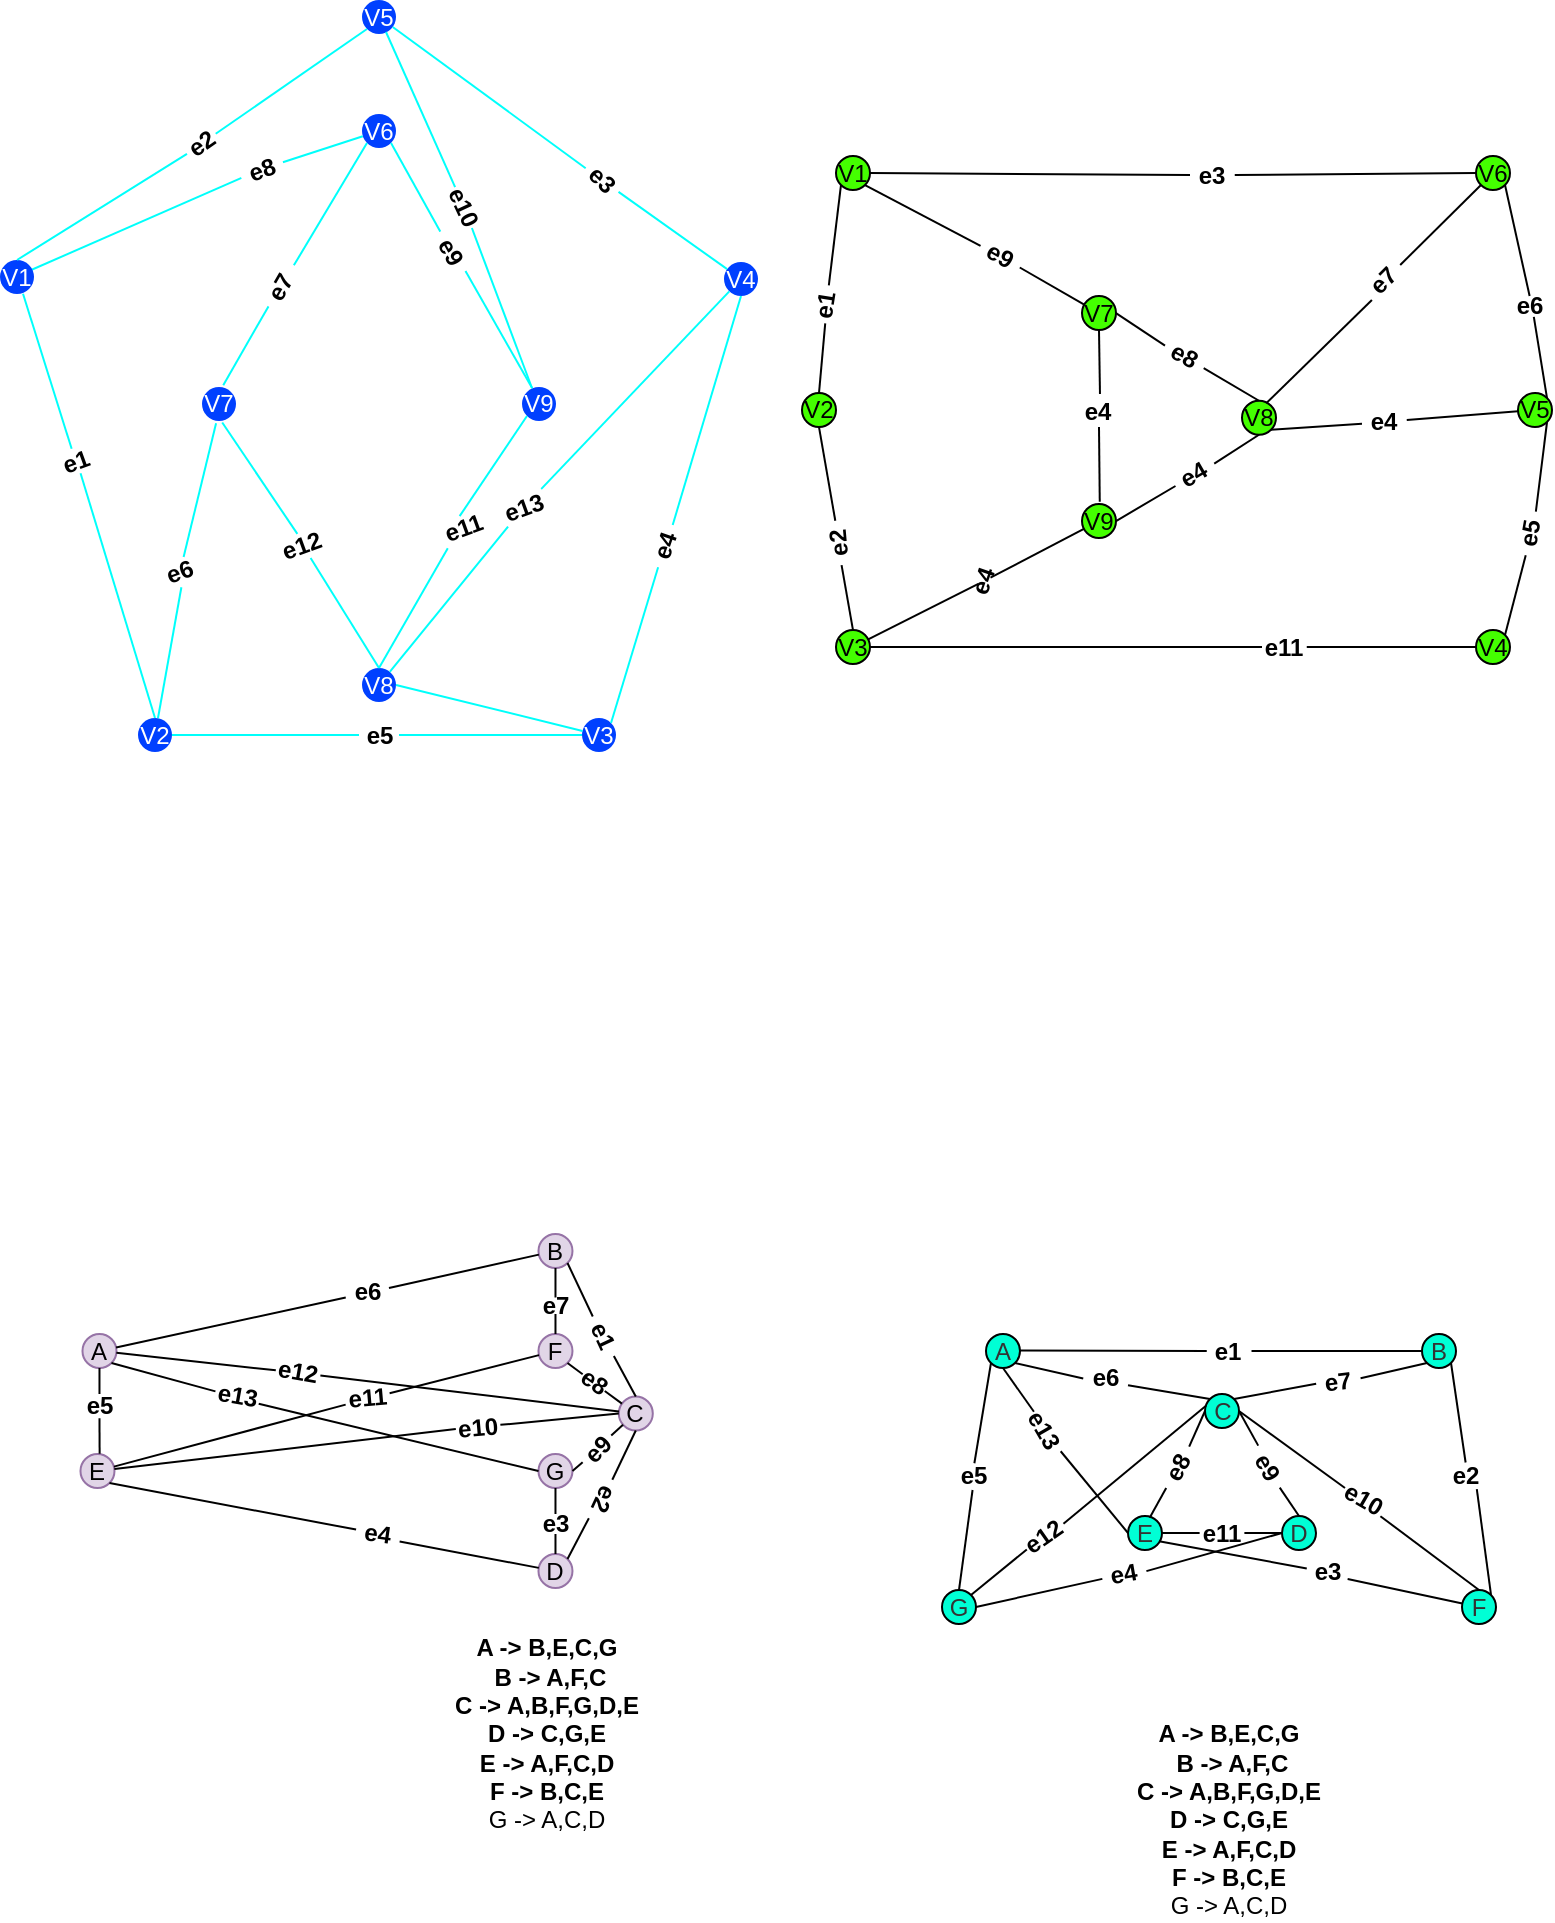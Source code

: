 <mxfile version="21.1.8" type="github">
  <diagram name="Page-1" id="YPntTSr8ZNqFE-mm75Fx">
    <mxGraphModel dx="1706" dy="494" grid="1" gridSize="10" guides="1" tooltips="1" connect="1" arrows="1" fold="1" page="1" pageScale="1" pageWidth="850" pageHeight="1100" math="0" shadow="0">
      <root>
        <mxCell id="0" />
        <mxCell id="1" parent="0" />
        <mxCell id="99zHLcygiuPHGJLUHT96-158" value="&lt;font color=&quot;#ffffff&quot;&gt;V3&lt;/font&gt;" style="ellipse;whiteSpace=wrap;html=1;aspect=fixed;fillColor=#0040ff;strokeColor=none;" parent="1" vertex="1">
          <mxGeometry x="-520" y="432" width="17" height="17" as="geometry" />
        </mxCell>
        <mxCell id="99zHLcygiuPHGJLUHT96-160" value="&lt;font color=&quot;#ffffff&quot;&gt;V6&lt;/font&gt;" style="ellipse;whiteSpace=wrap;html=1;aspect=fixed;fillColor=#0040ff;strokeColor=none;" parent="1" vertex="1">
          <mxGeometry x="-630" y="130" width="17" height="17" as="geometry" />
        </mxCell>
        <mxCell id="99zHLcygiuPHGJLUHT96-161" value="&lt;font color=&quot;#ffffff&quot;&gt;V7&lt;/font&gt;" style="ellipse;whiteSpace=wrap;html=1;aspect=fixed;fillColor=#0040ff;strokeColor=none;" parent="1" vertex="1">
          <mxGeometry x="-710" y="266.5" width="17" height="17" as="geometry" />
        </mxCell>
        <mxCell id="99zHLcygiuPHGJLUHT96-163" value="&lt;font color=&quot;#ffffff&quot;&gt;V8&lt;/font&gt;" style="ellipse;whiteSpace=wrap;html=1;aspect=fixed;fillColor=#0040ff;strokeColor=none;" parent="1" vertex="1">
          <mxGeometry x="-630" y="407" width="17" height="17" as="geometry" />
        </mxCell>
        <mxCell id="99zHLcygiuPHGJLUHT96-165" value="&lt;font color=&quot;#ffffff&quot;&gt;V4&lt;/font&gt;" style="ellipse;whiteSpace=wrap;html=1;aspect=fixed;fillColor=#0040ff;strokeColor=none;" parent="1" vertex="1">
          <mxGeometry x="-449" y="204" width="17" height="17" as="geometry" />
        </mxCell>
        <mxCell id="99zHLcygiuPHGJLUHT96-166" value="&lt;font color=&quot;#ffffff&quot;&gt;V5&lt;/font&gt;" style="ellipse;whiteSpace=wrap;html=1;aspect=fixed;fillColor=#0040ff;strokeColor=none;" parent="1" vertex="1">
          <mxGeometry x="-630" y="73" width="17" height="17" as="geometry" />
        </mxCell>
        <mxCell id="99zHLcygiuPHGJLUHT96-167" value="" style="endArrow=none;html=1;rounded=0;entryX=0.414;entryY=1.067;entryDx=0;entryDy=0;strokeColor=#00fffb;entryPerimeter=0;" parent="1" source="LXtGtCvBBby8WkrcDeYQ-36" target="99zHLcygiuPHGJLUHT96-161" edge="1">
          <mxGeometry relative="1" as="geometry">
            <mxPoint x="-734.03" y="420" as="sourcePoint" />
            <mxPoint x="-570" y="310" as="targetPoint" />
          </mxGeometry>
        </mxCell>
        <mxCell id="99zHLcygiuPHGJLUHT96-159" value="V2" style="ellipse;whiteSpace=wrap;html=1;aspect=fixed;fillColor=#0040ff;strokeColor=none;fontColor=#ffffff;" parent="1" vertex="1">
          <mxGeometry x="-742" y="432" width="17" height="17" as="geometry" />
        </mxCell>
        <mxCell id="99zHLcygiuPHGJLUHT96-168" value="" style="endArrow=none;html=1;rounded=0;exitX=1;exitY=0.5;exitDx=0;exitDy=0;strokeColor=#00fffb;" parent="1" source="99zHLcygiuPHGJLUHT96-163" target="99zHLcygiuPHGJLUHT96-158" edge="1">
          <mxGeometry relative="1" as="geometry">
            <mxPoint x="-680" y="380" as="sourcePoint" />
            <mxPoint x="-520" y="380" as="targetPoint" />
          </mxGeometry>
        </mxCell>
        <mxCell id="99zHLcygiuPHGJLUHT96-169" value="" style="endArrow=none;html=1;rounded=0;strokeColor=#00fffb;" parent="1" source="LXtGtCvBBby8WkrcDeYQ-9" edge="1">
          <mxGeometry relative="1" as="geometry">
            <mxPoint x="-720" y="320" as="sourcePoint" />
            <mxPoint x="-800" y="210" as="targetPoint" />
          </mxGeometry>
        </mxCell>
        <mxCell id="99zHLcygiuPHGJLUHT96-170" value="" style="endArrow=none;html=1;rounded=0;strokeColor=#00fffb;" parent="1" source="LXtGtCvBBby8WkrcDeYQ-45" target="99zHLcygiuPHGJLUHT96-165" edge="1">
          <mxGeometry relative="1" as="geometry">
            <mxPoint x="-609" y="212.16" as="sourcePoint" />
            <mxPoint x="-449" y="212.16" as="targetPoint" />
          </mxGeometry>
        </mxCell>
        <mxCell id="99zHLcygiuPHGJLUHT96-162" value="&lt;font color=&quot;#ffffff&quot;&gt;V9&lt;/font&gt;" style="ellipse;whiteSpace=wrap;html=1;aspect=fixed;fillColor=#0040ff;strokeColor=none;" parent="1" vertex="1">
          <mxGeometry x="-550" y="266.5" width="17" height="17" as="geometry" />
        </mxCell>
        <mxCell id="99zHLcygiuPHGJLUHT96-156" value="&lt;font color=&quot;#ffffff&quot;&gt;V1&lt;/font&gt;" style="ellipse;whiteSpace=wrap;html=1;aspect=fixed;fillColor=#0040ff;strokeColor=none;" parent="1" vertex="1">
          <mxGeometry x="-811" y="203" width="17" height="17" as="geometry" />
        </mxCell>
        <mxCell id="LXtGtCvBBby8WkrcDeYQ-10" value="" style="endArrow=none;html=1;rounded=0;strokeColor=#00fffb;" edge="1" parent="1" source="99zHLcygiuPHGJLUHT96-160" target="LXtGtCvBBby8WkrcDeYQ-9">
          <mxGeometry relative="1" as="geometry">
            <mxPoint x="-629" y="142" as="sourcePoint" />
            <mxPoint x="-800" y="210" as="targetPoint" />
          </mxGeometry>
        </mxCell>
        <mxCell id="LXtGtCvBBby8WkrcDeYQ-9" value="&lt;b&gt;e8&lt;/b&gt;" style="text;html=1;align=center;verticalAlign=middle;whiteSpace=wrap;rounded=0;rotation=-20;labelBackgroundColor=none;labelBorderColor=none;strokeColor=none;fillColor=default;shadow=0;fillStyle=hatch;gradientColor=none;" vertex="1" parent="1">
          <mxGeometry x="-691.14" y="151.03" width="22.09" height="13" as="geometry" />
        </mxCell>
        <mxCell id="LXtGtCvBBby8WkrcDeYQ-12" value="" style="endArrow=none;html=1;rounded=0;strokeColor=#00fffb;entryX=0;entryY=1;entryDx=0;entryDy=0;" edge="1" parent="1" source="LXtGtCvBBby8WkrcDeYQ-5" target="99zHLcygiuPHGJLUHT96-166">
          <mxGeometry relative="1" as="geometry">
            <mxPoint x="-535" y="277" as="sourcePoint" />
            <mxPoint x="-608" y="99" as="targetPoint" />
          </mxGeometry>
        </mxCell>
        <mxCell id="LXtGtCvBBby8WkrcDeYQ-13" value="" style="endArrow=none;html=1;rounded=0;strokeColor=#00fffb;" edge="1" parent="1" source="LXtGtCvBBby8WkrcDeYQ-6" target="99zHLcygiuPHGJLUHT96-166">
          <mxGeometry relative="1" as="geometry">
            <mxPoint x="-525" y="287" as="sourcePoint" />
            <mxPoint x="-598" y="109" as="targetPoint" />
          </mxGeometry>
        </mxCell>
        <mxCell id="LXtGtCvBBby8WkrcDeYQ-18" value="" style="endArrow=none;html=1;rounded=0;strokeColor=#00fffb;entryX=0;entryY=0.5;entryDx=0;entryDy=0;exitX=0.5;exitY=0;exitDx=0;exitDy=0;" edge="1" parent="1" source="99zHLcygiuPHGJLUHT96-156" target="LXtGtCvBBby8WkrcDeYQ-5">
          <mxGeometry relative="1" as="geometry">
            <mxPoint x="-802" y="203" as="sourcePoint" />
            <mxPoint x="-628" y="88" as="targetPoint" />
          </mxGeometry>
        </mxCell>
        <mxCell id="LXtGtCvBBby8WkrcDeYQ-5" value="&lt;b&gt;e2&lt;/b&gt;" style="text;html=1;strokeColor=none;fillColor=none;align=center;verticalAlign=middle;whiteSpace=wrap;rounded=0;rotation=-35;" vertex="1" parent="1">
          <mxGeometry x="-719.1" y="139.87" width="17.52" height="10" as="geometry" />
        </mxCell>
        <mxCell id="LXtGtCvBBby8WkrcDeYQ-19" value="" style="endArrow=none;html=1;rounded=0;strokeColor=#00fffb;exitX=0.5;exitY=0;exitDx=0;exitDy=0;entryX=0.677;entryY=0.991;entryDx=0;entryDy=0;entryPerimeter=0;" edge="1" parent="1" source="LXtGtCvBBby8WkrcDeYQ-33" target="99zHLcygiuPHGJLUHT96-156">
          <mxGeometry relative="1" as="geometry">
            <mxPoint x="-725" y="398" as="sourcePoint" />
            <mxPoint x="-800" y="220" as="targetPoint" />
          </mxGeometry>
        </mxCell>
        <mxCell id="LXtGtCvBBby8WkrcDeYQ-20" value="" style="endArrow=none;html=1;rounded=0;strokeColor=#00fffb;exitX=1;exitY=0.5;exitDx=0;exitDy=0;entryX=0.5;entryY=1;entryDx=0;entryDy=0;" edge="1" parent="1" source="LXtGtCvBBby8WkrcDeYQ-7" target="99zHLcygiuPHGJLUHT96-165">
          <mxGeometry relative="1" as="geometry">
            <mxPoint x="-525" y="287" as="sourcePoint" />
            <mxPoint x="-598" y="109" as="targetPoint" />
          </mxGeometry>
        </mxCell>
        <mxCell id="LXtGtCvBBby8WkrcDeYQ-21" value="" style="endArrow=none;html=1;rounded=0;strokeColor=#00fffb;exitX=1;exitY=0.5;exitDx=0;exitDy=0;entryX=0;entryY=0.5;entryDx=0;entryDy=0;" edge="1" parent="1" source="LXtGtCvBBby8WkrcDeYQ-8" target="99zHLcygiuPHGJLUHT96-158">
          <mxGeometry relative="1" as="geometry">
            <mxPoint x="-607" y="400" as="sourcePoint" />
            <mxPoint x="-680" y="222" as="targetPoint" />
          </mxGeometry>
        </mxCell>
        <mxCell id="LXtGtCvBBby8WkrcDeYQ-22" value="" style="endArrow=none;html=1;rounded=0;strokeColor=#00fffb;" edge="1" parent="1" source="LXtGtCvBBby8WkrcDeYQ-44">
          <mxGeometry relative="1" as="geometry">
            <mxPoint x="-545" y="267" as="sourcePoint" />
            <mxPoint x="-618" y="89" as="targetPoint" />
          </mxGeometry>
        </mxCell>
        <mxCell id="LXtGtCvBBby8WkrcDeYQ-23" value="" style="endArrow=none;html=1;rounded=0;strokeColor=#00fffb;exitX=0;exitY=0.5;exitDx=0;exitDy=0;entryX=1;entryY=1;entryDx=0;entryDy=0;" edge="1" parent="1" source="LXtGtCvBBby8WkrcDeYQ-54" target="99zHLcygiuPHGJLUHT96-160">
          <mxGeometry relative="1" as="geometry">
            <mxPoint x="-550" y="317.87" as="sourcePoint" />
            <mxPoint x="-623" y="139.87" as="targetPoint" />
          </mxGeometry>
        </mxCell>
        <mxCell id="LXtGtCvBBby8WkrcDeYQ-25" value="" style="endArrow=none;html=1;rounded=0;strokeColor=#00fffb;exitX=1.086;exitY=0.558;exitDx=0;exitDy=0;entryX=0;entryY=1;entryDx=0;entryDy=0;exitPerimeter=0;" edge="1" parent="1" source="LXtGtCvBBby8WkrcDeYQ-38" target="99zHLcygiuPHGJLUHT96-160">
          <mxGeometry relative="1" as="geometry">
            <mxPoint x="-535" y="277" as="sourcePoint" />
            <mxPoint x="-608" y="99" as="targetPoint" />
          </mxGeometry>
        </mxCell>
        <mxCell id="LXtGtCvBBby8WkrcDeYQ-26" value="" style="endArrow=none;html=1;rounded=0;strokeColor=#00fffb;exitX=0;exitY=1;exitDx=0;exitDy=0;entryX=0.5;entryY=0;entryDx=0;entryDy=0;" edge="1" parent="1" source="LXtGtCvBBby8WkrcDeYQ-43" target="99zHLcygiuPHGJLUHT96-163">
          <mxGeometry relative="1" as="geometry">
            <mxPoint x="-525" y="287" as="sourcePoint" />
            <mxPoint x="-598" y="109" as="targetPoint" />
          </mxGeometry>
        </mxCell>
        <mxCell id="LXtGtCvBBby8WkrcDeYQ-27" value="" style="endArrow=none;html=1;rounded=0;strokeColor=#00fffb;exitX=0.5;exitY=0;exitDx=0;exitDy=0;entryX=0.595;entryY=1.044;entryDx=0;entryDy=0;entryPerimeter=0;" edge="1" parent="1" source="LXtGtCvBBby8WkrcDeYQ-37" target="99zHLcygiuPHGJLUHT96-161">
          <mxGeometry relative="1" as="geometry">
            <mxPoint x="-515" y="297" as="sourcePoint" />
            <mxPoint x="-588" y="119" as="targetPoint" />
          </mxGeometry>
        </mxCell>
        <mxCell id="LXtGtCvBBby8WkrcDeYQ-28" value="" style="endArrow=none;html=1;rounded=0;strokeColor=#00fffb;exitX=1;exitY=0.5;exitDx=0;exitDy=0;entryX=0;entryY=0.5;entryDx=0;entryDy=0;" edge="1" parent="1" source="99zHLcygiuPHGJLUHT96-159" target="LXtGtCvBBby8WkrcDeYQ-8">
          <mxGeometry relative="1" as="geometry">
            <mxPoint x="-725" y="441" as="sourcePoint" />
            <mxPoint x="-520" y="441" as="targetPoint" />
          </mxGeometry>
        </mxCell>
        <mxCell id="LXtGtCvBBby8WkrcDeYQ-8" value="&lt;b&gt;e5&lt;/b&gt;" style="text;html=1;strokeColor=none;fillColor=none;align=center;verticalAlign=middle;whiteSpace=wrap;rounded=0;rotation=0;" vertex="1" parent="1">
          <mxGeometry x="-631.5" y="433.25" width="20" height="14.5" as="geometry" />
        </mxCell>
        <mxCell id="LXtGtCvBBby8WkrcDeYQ-31" value="" style="endArrow=none;html=1;rounded=0;strokeColor=#00fffb;exitX=1;exitY=0;exitDx=0;exitDy=0;entryX=0;entryY=0.5;entryDx=0;entryDy=0;" edge="1" parent="1" source="99zHLcygiuPHGJLUHT96-158" target="LXtGtCvBBby8WkrcDeYQ-7">
          <mxGeometry relative="1" as="geometry">
            <mxPoint x="-505" y="434" as="sourcePoint" />
            <mxPoint x="-440" y="221" as="targetPoint" />
          </mxGeometry>
        </mxCell>
        <mxCell id="LXtGtCvBBby8WkrcDeYQ-7" value="&lt;b&gt;e4&lt;/b&gt;" style="text;html=1;strokeColor=none;fillColor=none;align=center;verticalAlign=middle;whiteSpace=wrap;rounded=0;rotation=289;" vertex="1" parent="1">
          <mxGeometry x="-489.48" y="343.69" width="22.38" height="4.75" as="geometry" />
        </mxCell>
        <mxCell id="LXtGtCvBBby8WkrcDeYQ-32" value="" style="endArrow=none;html=1;rounded=0;strokeColor=#00fffb;" edge="1" parent="1" source="99zHLcygiuPHGJLUHT96-165" target="LXtGtCvBBby8WkrcDeYQ-6">
          <mxGeometry relative="1" as="geometry">
            <mxPoint x="-447" y="208" as="sourcePoint" />
            <mxPoint x="-615" y="86" as="targetPoint" />
          </mxGeometry>
        </mxCell>
        <mxCell id="LXtGtCvBBby8WkrcDeYQ-6" value="&lt;b&gt;e3&lt;br&gt;&lt;/b&gt;" style="text;html=1;strokeColor=none;fillColor=none;align=center;verticalAlign=middle;whiteSpace=wrap;rounded=0;rotation=45;" vertex="1" parent="1">
          <mxGeometry x="-520" y="156" width="20" height="14.14" as="geometry" />
        </mxCell>
        <mxCell id="LXtGtCvBBby8WkrcDeYQ-34" value="" style="endArrow=none;html=1;rounded=0;strokeColor=#00fffb;exitX=0.5;exitY=0;exitDx=0;exitDy=0;entryX=0.5;entryY=1;entryDx=0;entryDy=0;" edge="1" parent="1" source="99zHLcygiuPHGJLUHT96-159" target="LXtGtCvBBby8WkrcDeYQ-33">
          <mxGeometry relative="1" as="geometry">
            <mxPoint x="-733" y="432" as="sourcePoint" />
            <mxPoint x="-799" y="220" as="targetPoint" />
          </mxGeometry>
        </mxCell>
        <mxCell id="LXtGtCvBBby8WkrcDeYQ-33" value="&lt;b&gt;e1&lt;/b&gt;" style="text;html=1;align=center;verticalAlign=middle;whiteSpace=wrap;rounded=0;rotation=-20;labelBackgroundColor=none;labelBorderColor=none;strokeColor=none;fillColor=default;shadow=0;fillStyle=hatch;gradientColor=none;" vertex="1" parent="1">
          <mxGeometry x="-784" y="297" width="22.09" height="13" as="geometry" />
        </mxCell>
        <mxCell id="LXtGtCvBBby8WkrcDeYQ-39" value="" style="endArrow=none;html=1;rounded=0;strokeColor=#00fffb;exitX=0.625;exitY=-0.055;exitDx=0;exitDy=0;entryX=0;entryY=0.5;entryDx=0;entryDy=0;exitPerimeter=0;" edge="1" parent="1" source="99zHLcygiuPHGJLUHT96-161" target="LXtGtCvBBby8WkrcDeYQ-38">
          <mxGeometry relative="1" as="geometry">
            <mxPoint x="-699" y="266" as="sourcePoint" />
            <mxPoint x="-628" y="145" as="targetPoint" />
          </mxGeometry>
        </mxCell>
        <mxCell id="LXtGtCvBBby8WkrcDeYQ-38" value="&lt;b&gt;e7&lt;/b&gt;" style="text;html=1;align=center;verticalAlign=middle;whiteSpace=wrap;rounded=0;rotation=-60;labelBackgroundColor=none;labelBorderColor=none;strokeColor=none;fillColor=default;shadow=0;fillStyle=hatch;gradientColor=none;" vertex="1" parent="1">
          <mxGeometry x="-682.23" y="210" width="22.09" height="13" as="geometry" />
        </mxCell>
        <mxCell id="LXtGtCvBBby8WkrcDeYQ-40" value="" style="endArrow=none;html=1;rounded=0;strokeColor=#00fffb;exitX=0.5;exitY=0;exitDx=0;exitDy=0;entryX=0.595;entryY=1.044;entryDx=0;entryDy=0;entryPerimeter=0;" edge="1" parent="1" source="99zHLcygiuPHGJLUHT96-163" target="LXtGtCvBBby8WkrcDeYQ-37">
          <mxGeometry relative="1" as="geometry">
            <mxPoint x="-621" y="407" as="sourcePoint" />
            <mxPoint x="-700" y="284" as="targetPoint" />
          </mxGeometry>
        </mxCell>
        <mxCell id="LXtGtCvBBby8WkrcDeYQ-37" value="&lt;b&gt;e12&lt;/b&gt;" style="text;html=1;align=center;verticalAlign=middle;whiteSpace=wrap;rounded=0;rotation=-20;labelBackgroundColor=none;labelBorderColor=none;strokeColor=none;fillColor=default;shadow=0;fillStyle=hatch;gradientColor=none;" vertex="1" parent="1">
          <mxGeometry x="-671.14" y="339.57" width="22.09" height="13" as="geometry" />
        </mxCell>
        <mxCell id="LXtGtCvBBby8WkrcDeYQ-42" value="" style="endArrow=none;html=1;rounded=0;entryX=0.414;entryY=1.067;entryDx=0;entryDy=0;strokeColor=#00fffb;entryPerimeter=0;" edge="1" parent="1" source="99zHLcygiuPHGJLUHT96-159" target="LXtGtCvBBby8WkrcDeYQ-36">
          <mxGeometry relative="1" as="geometry">
            <mxPoint x="-732" y="432" as="sourcePoint" />
            <mxPoint x="-703" y="285" as="targetPoint" />
          </mxGeometry>
        </mxCell>
        <mxCell id="LXtGtCvBBby8WkrcDeYQ-36" value="&lt;b&gt;e6&lt;/b&gt;" style="text;html=1;align=center;verticalAlign=middle;whiteSpace=wrap;rounded=0;rotation=-20;labelBackgroundColor=none;labelBorderColor=none;strokeColor=none;fillColor=default;shadow=0;fillStyle=hatch;gradientColor=none;" vertex="1" parent="1">
          <mxGeometry x="-732.09" y="352.57" width="22.09" height="13" as="geometry" />
        </mxCell>
        <mxCell id="LXtGtCvBBby8WkrcDeYQ-46" value="" style="endArrow=none;html=1;rounded=0;strokeColor=#00fffb;" edge="1" parent="1" source="99zHLcygiuPHGJLUHT96-163" target="LXtGtCvBBby8WkrcDeYQ-45">
          <mxGeometry relative="1" as="geometry">
            <mxPoint x="-616" y="409" as="sourcePoint" />
            <mxPoint x="-446" y="219" as="targetPoint" />
          </mxGeometry>
        </mxCell>
        <mxCell id="LXtGtCvBBby8WkrcDeYQ-45" value="&lt;b&gt;e13&lt;/b&gt;" style="text;html=1;align=center;verticalAlign=middle;whiteSpace=wrap;rounded=0;rotation=-20;labelBackgroundColor=none;labelBorderColor=none;strokeColor=none;fillColor=default;shadow=0;fillStyle=hatch;gradientColor=none;" vertex="1" parent="1">
          <mxGeometry x="-560" y="320" width="22.09" height="13" as="geometry" />
        </mxCell>
        <mxCell id="LXtGtCvBBby8WkrcDeYQ-53" value="" style="endArrow=none;html=1;rounded=0;strokeColor=#00fffb;exitX=0;exitY=1;exitDx=0;exitDy=0;entryX=0.5;entryY=0;entryDx=0;entryDy=0;" edge="1" parent="1" source="99zHLcygiuPHGJLUHT96-162" target="LXtGtCvBBby8WkrcDeYQ-43">
          <mxGeometry relative="1" as="geometry">
            <mxPoint x="-548" y="281" as="sourcePoint" />
            <mxPoint x="-621" y="407" as="targetPoint" />
          </mxGeometry>
        </mxCell>
        <mxCell id="LXtGtCvBBby8WkrcDeYQ-43" value="&lt;b&gt;e11&lt;/b&gt;" style="text;html=1;align=center;verticalAlign=middle;whiteSpace=wrap;rounded=0;rotation=-20;labelBackgroundColor=none;labelBorderColor=none;strokeColor=none;fillColor=default;shadow=0;fillStyle=hatch;gradientColor=none;" vertex="1" parent="1">
          <mxGeometry x="-590" y="330.69" width="22.09" height="13" as="geometry" />
        </mxCell>
        <mxCell id="LXtGtCvBBby8WkrcDeYQ-55" value="" style="endArrow=none;html=1;rounded=0;strokeColor=#00fffb;exitX=0.301;exitY=0.04;exitDx=0;exitDy=0;entryX=1.055;entryY=0.39;entryDx=0;entryDy=0;exitPerimeter=0;entryPerimeter=0;" edge="1" parent="1" source="99zHLcygiuPHGJLUHT96-162" target="LXtGtCvBBby8WkrcDeYQ-54">
          <mxGeometry relative="1" as="geometry">
            <mxPoint x="-545" y="267" as="sourcePoint" />
            <mxPoint x="-615" y="145" as="targetPoint" />
          </mxGeometry>
        </mxCell>
        <mxCell id="LXtGtCvBBby8WkrcDeYQ-54" value="&lt;b&gt;e9&lt;/b&gt;" style="text;html=1;align=center;verticalAlign=middle;whiteSpace=wrap;rounded=0;rotation=61;labelBackgroundColor=none;labelBorderColor=none;strokeColor=none;fillColor=default;shadow=0;fillStyle=hatch;gradientColor=none;" vertex="1" parent="1">
          <mxGeometry x="-596.5" y="192" width="22.09" height="13" as="geometry" />
        </mxCell>
        <mxCell id="LXtGtCvBBby8WkrcDeYQ-56" value="" style="endArrow=none;html=1;rounded=0;strokeColor=#00fffb;" edge="1" parent="1" target="LXtGtCvBBby8WkrcDeYQ-44">
          <mxGeometry relative="1" as="geometry">
            <mxPoint x="-545" y="267" as="sourcePoint" />
            <mxPoint x="-618" y="89" as="targetPoint" />
          </mxGeometry>
        </mxCell>
        <mxCell id="LXtGtCvBBby8WkrcDeYQ-44" value="&lt;b&gt;e10&lt;/b&gt;" style="text;html=1;align=center;verticalAlign=middle;whiteSpace=wrap;rounded=0;rotation=65;labelBackgroundColor=none;labelBorderColor=none;strokeColor=none;fillColor=default;shadow=0;fillStyle=hatch;gradientColor=none;" vertex="1" parent="1">
          <mxGeometry x="-590" y="170.14" width="22.09" height="13" as="geometry" />
        </mxCell>
        <mxCell id="LXtGtCvBBby8WkrcDeYQ-138" value="" style="group" vertex="1" connectable="0" parent="1">
          <mxGeometry x="-772.45" y="690" width="287.85" height="177" as="geometry" />
        </mxCell>
        <mxCell id="99zHLcygiuPHGJLUHT96-237" value="A" style="ellipse;whiteSpace=wrap;html=1;aspect=fixed;fillColor=#e1d5e7;strokeColor=#9673a6;" parent="LXtGtCvBBby8WkrcDeYQ-138" vertex="1">
          <mxGeometry x="2.69" y="50" width="17" height="17" as="geometry" />
        </mxCell>
        <mxCell id="99zHLcygiuPHGJLUHT96-239" value="D" style="ellipse;whiteSpace=wrap;html=1;aspect=fixed;fillColor=#e1d5e7;strokeColor=#9673a6;" parent="LXtGtCvBBby8WkrcDeYQ-138" vertex="1">
          <mxGeometry x="230.69" y="160" width="17" height="17" as="geometry" />
        </mxCell>
        <mxCell id="99zHLcygiuPHGJLUHT96-240" value="C" style="ellipse;whiteSpace=wrap;html=1;aspect=fixed;fillColor=#e1d5e7;strokeColor=#9673a6;" parent="LXtGtCvBBby8WkrcDeYQ-138" vertex="1">
          <mxGeometry x="270.85" y="81.25" width="17" height="17" as="geometry" />
        </mxCell>
        <mxCell id="99zHLcygiuPHGJLUHT96-241" value="G" style="ellipse;whiteSpace=wrap;html=1;aspect=fixed;fillColor=#e1d5e7;strokeColor=#9673a6;" parent="LXtGtCvBBby8WkrcDeYQ-138" vertex="1">
          <mxGeometry x="230.69" y="110" width="17" height="17" as="geometry" />
        </mxCell>
        <mxCell id="99zHLcygiuPHGJLUHT96-242" value="E" style="ellipse;whiteSpace=wrap;html=1;aspect=fixed;fillColor=#e1d5e7;strokeColor=#9673a6;" parent="LXtGtCvBBby8WkrcDeYQ-138" vertex="1">
          <mxGeometry x="1.69" y="110" width="17" height="17" as="geometry" />
        </mxCell>
        <mxCell id="99zHLcygiuPHGJLUHT96-243" value="F" style="ellipse;whiteSpace=wrap;html=1;aspect=fixed;fillColor=#e1d5e7;strokeColor=#9673a6;" parent="LXtGtCvBBby8WkrcDeYQ-138" vertex="1">
          <mxGeometry x="230.69" y="50" width="17" height="17" as="geometry" />
        </mxCell>
        <mxCell id="99zHLcygiuPHGJLUHT96-244" value="B" style="ellipse;whiteSpace=wrap;html=1;aspect=fixed;fillColor=#e1d5e7;strokeColor=#9673a6;" parent="LXtGtCvBBby8WkrcDeYQ-138" vertex="1">
          <mxGeometry x="230.69" width="17" height="17" as="geometry" />
        </mxCell>
        <mxCell id="99zHLcygiuPHGJLUHT96-245" value="" style="endArrow=none;html=1;rounded=0;" parent="LXtGtCvBBby8WkrcDeYQ-138" source="LXtGtCvBBby8WkrcDeYQ-109" target="99zHLcygiuPHGJLUHT96-244" edge="1">
          <mxGeometry relative="1" as="geometry">
            <mxPoint x="-6.31" y="100" as="sourcePoint" />
            <mxPoint x="153.69" y="100" as="targetPoint" />
          </mxGeometry>
        </mxCell>
        <mxCell id="99zHLcygiuPHGJLUHT96-246" value="" style="endArrow=none;html=1;rounded=0;" parent="LXtGtCvBBby8WkrcDeYQ-138" source="LXtGtCvBBby8WkrcDeYQ-122" target="99zHLcygiuPHGJLUHT96-243" edge="1">
          <mxGeometry relative="1" as="geometry">
            <mxPoint x="-6.31" y="100" as="sourcePoint" />
            <mxPoint x="153.69" y="100" as="targetPoint" />
          </mxGeometry>
        </mxCell>
        <mxCell id="99zHLcygiuPHGJLUHT96-247" value="" style="endArrow=none;html=1;rounded=0;exitX=1;exitY=1;exitDx=0;exitDy=0;" parent="LXtGtCvBBby8WkrcDeYQ-138" source="LXtGtCvBBby8WkrcDeYQ-111" target="99zHLcygiuPHGJLUHT96-239" edge="1">
          <mxGeometry relative="1" as="geometry">
            <mxPoint x="-6.31" y="100" as="sourcePoint" />
            <mxPoint x="153.69" y="100" as="targetPoint" />
          </mxGeometry>
        </mxCell>
        <mxCell id="99zHLcygiuPHGJLUHT96-248" value="" style="endArrow=none;html=1;rounded=0;" parent="LXtGtCvBBby8WkrcDeYQ-138" source="LXtGtCvBBby8WkrcDeYQ-124" target="99zHLcygiuPHGJLUHT96-240" edge="1">
          <mxGeometry relative="1" as="geometry">
            <mxPoint x="-6.31" y="100" as="sourcePoint" />
            <mxPoint x="153.69" y="100" as="targetPoint" />
          </mxGeometry>
        </mxCell>
        <mxCell id="99zHLcygiuPHGJLUHT96-249" value="" style="endArrow=none;html=1;rounded=0;entryX=0;entryY=0.5;entryDx=0;entryDy=0;" parent="LXtGtCvBBby8WkrcDeYQ-138" source="LXtGtCvBBby8WkrcDeYQ-120" target="99zHLcygiuPHGJLUHT96-240" edge="1">
          <mxGeometry relative="1" as="geometry">
            <mxPoint x="-6.31" y="100" as="sourcePoint" />
            <mxPoint x="153.69" y="100" as="targetPoint" />
          </mxGeometry>
        </mxCell>
        <mxCell id="99zHLcygiuPHGJLUHT96-250" value="" style="endArrow=none;html=1;rounded=0;entryX=1;entryY=0.5;entryDx=0;entryDy=0;" parent="LXtGtCvBBby8WkrcDeYQ-138" source="LXtGtCvBBby8WkrcDeYQ-132" target="99zHLcygiuPHGJLUHT96-241" edge="1">
          <mxGeometry relative="1" as="geometry">
            <mxPoint x="-6.31" y="60" as="sourcePoint" />
            <mxPoint x="153.69" y="60" as="targetPoint" />
          </mxGeometry>
        </mxCell>
        <mxCell id="99zHLcygiuPHGJLUHT96-251" value="" style="endArrow=none;html=1;rounded=0;exitX=0.979;exitY=0.568;exitDx=0;exitDy=0;exitPerimeter=0;" parent="LXtGtCvBBby8WkrcDeYQ-138" source="LXtGtCvBBby8WkrcDeYQ-134" target="99zHLcygiuPHGJLUHT96-240" edge="1">
          <mxGeometry relative="1" as="geometry">
            <mxPoint x="-6.31" y="60" as="sourcePoint" />
            <mxPoint x="153.69" y="60" as="targetPoint" />
          </mxGeometry>
        </mxCell>
        <mxCell id="99zHLcygiuPHGJLUHT96-253" value="" style="endArrow=none;html=1;rounded=0;entryX=0;entryY=0.5;entryDx=0;entryDy=0;exitX=1;exitY=1;exitDx=0;exitDy=0;" parent="LXtGtCvBBby8WkrcDeYQ-138" source="LXtGtCvBBby8WkrcDeYQ-126" target="99zHLcygiuPHGJLUHT96-241" edge="1">
          <mxGeometry relative="1" as="geometry">
            <mxPoint x="-96.31" y="170" as="sourcePoint" />
            <mxPoint x="63.69" y="170" as="targetPoint" />
          </mxGeometry>
        </mxCell>
        <mxCell id="LXtGtCvBBby8WkrcDeYQ-104" value="" style="endArrow=none;html=1;rounded=0;entryX=1;entryY=1;entryDx=0;entryDy=0;exitX=0;exitY=0.5;exitDx=0;exitDy=0;" edge="1" parent="LXtGtCvBBby8WkrcDeYQ-138" source="LXtGtCvBBby8WkrcDeYQ-128" target="99zHLcygiuPHGJLUHT96-244">
          <mxGeometry relative="1" as="geometry">
            <mxPoint x="261.69" y="40" as="sourcePoint" />
            <mxPoint x="240.69" y="20" as="targetPoint" />
          </mxGeometry>
        </mxCell>
        <mxCell id="LXtGtCvBBby8WkrcDeYQ-105" value="" style="endArrow=none;html=1;rounded=0;entryX=0.5;entryY=1;entryDx=0;entryDy=0;exitX=0;exitY=0.5;exitDx=0;exitDy=0;" edge="1" parent="LXtGtCvBBby8WkrcDeYQ-138" source="LXtGtCvBBby8WkrcDeYQ-130" target="99zHLcygiuPHGJLUHT96-240">
          <mxGeometry relative="1" as="geometry">
            <mxPoint x="39.69" y="77" as="sourcePoint" />
            <mxPoint x="250.69" y="30" as="targetPoint" />
          </mxGeometry>
        </mxCell>
        <mxCell id="LXtGtCvBBby8WkrcDeYQ-106" value="" style="endArrow=none;html=1;rounded=0;exitX=0.5;exitY=0;exitDx=0;exitDy=0;entryX=0.5;entryY=1;entryDx=0;entryDy=0;" edge="1" parent="LXtGtCvBBby8WkrcDeYQ-138" source="LXtGtCvBBby8WkrcDeYQ-115" target="99zHLcygiuPHGJLUHT96-237">
          <mxGeometry relative="1" as="geometry">
            <mxPoint x="49.69" y="87" as="sourcePoint" />
            <mxPoint x="260.69" y="40" as="targetPoint" />
          </mxGeometry>
        </mxCell>
        <mxCell id="LXtGtCvBBby8WkrcDeYQ-107" value="" style="endArrow=none;html=1;rounded=0;entryX=0.5;entryY=1;entryDx=0;entryDy=0;exitX=0.5;exitY=0;exitDx=0;exitDy=0;" edge="1" parent="LXtGtCvBBby8WkrcDeYQ-138" source="LXtGtCvBBby8WkrcDeYQ-113" target="99zHLcygiuPHGJLUHT96-244">
          <mxGeometry relative="1" as="geometry">
            <mxPoint x="59.69" y="97" as="sourcePoint" />
            <mxPoint x="270.69" y="50" as="targetPoint" />
          </mxGeometry>
        </mxCell>
        <mxCell id="LXtGtCvBBby8WkrcDeYQ-108" value="" style="endArrow=none;html=1;rounded=0;entryX=0.5;entryY=1;entryDx=0;entryDy=0;exitX=0.5;exitY=0;exitDx=0;exitDy=0;" edge="1" parent="LXtGtCvBBby8WkrcDeYQ-138" source="LXtGtCvBBby8WkrcDeYQ-118" target="99zHLcygiuPHGJLUHT96-241">
          <mxGeometry relative="1" as="geometry">
            <mxPoint x="239.69" y="150" as="sourcePoint" />
            <mxPoint x="249.69" y="27" as="targetPoint" />
          </mxGeometry>
        </mxCell>
        <mxCell id="LXtGtCvBBby8WkrcDeYQ-110" value="" style="endArrow=none;html=1;rounded=0;" edge="1" parent="LXtGtCvBBby8WkrcDeYQ-138" source="99zHLcygiuPHGJLUHT96-237" target="LXtGtCvBBby8WkrcDeYQ-109">
          <mxGeometry relative="1" as="geometry">
            <mxPoint x="19.69" y="57" as="sourcePoint" />
            <mxPoint x="230.69" y="10" as="targetPoint" />
          </mxGeometry>
        </mxCell>
        <mxCell id="LXtGtCvBBby8WkrcDeYQ-109" value="&lt;b&gt;e6&lt;/b&gt;" style="text;html=1;strokeColor=none;fillColor=none;align=center;verticalAlign=middle;whiteSpace=wrap;rounded=0;rotation=0;" vertex="1" parent="LXtGtCvBBby8WkrcDeYQ-138">
          <mxGeometry x="134.07" y="27" width="22.38" height="4.75" as="geometry" />
        </mxCell>
        <mxCell id="LXtGtCvBBby8WkrcDeYQ-112" value="" style="endArrow=none;html=1;rounded=0;exitX=1;exitY=1;exitDx=0;exitDy=0;" edge="1" parent="LXtGtCvBBby8WkrcDeYQ-138" source="99zHLcygiuPHGJLUHT96-242" target="LXtGtCvBBby8WkrcDeYQ-111">
          <mxGeometry relative="1" as="geometry">
            <mxPoint x="16.69" y="125" as="sourcePoint" />
            <mxPoint x="230.69" y="167" as="targetPoint" />
          </mxGeometry>
        </mxCell>
        <mxCell id="LXtGtCvBBby8WkrcDeYQ-111" value="&lt;b&gt;e4&lt;/b&gt;" style="text;html=1;strokeColor=none;fillColor=none;align=center;verticalAlign=middle;whiteSpace=wrap;rounded=0;rotation=8;" vertex="1" parent="LXtGtCvBBby8WkrcDeYQ-138">
          <mxGeometry x="139.31" y="147.5" width="22.38" height="4.75" as="geometry" />
        </mxCell>
        <mxCell id="LXtGtCvBBby8WkrcDeYQ-114" value="" style="endArrow=none;html=1;rounded=0;entryX=0.5;entryY=1;entryDx=0;entryDy=0;exitX=0.5;exitY=0;exitDx=0;exitDy=0;" edge="1" parent="LXtGtCvBBby8WkrcDeYQ-138" source="99zHLcygiuPHGJLUHT96-243" target="LXtGtCvBBby8WkrcDeYQ-113">
          <mxGeometry relative="1" as="geometry">
            <mxPoint x="239.69" y="50" as="sourcePoint" />
            <mxPoint x="239.69" y="17" as="targetPoint" />
          </mxGeometry>
        </mxCell>
        <mxCell id="LXtGtCvBBby8WkrcDeYQ-113" value="&lt;b&gt;e7&lt;/b&gt;" style="text;html=1;strokeColor=none;fillColor=none;align=center;verticalAlign=middle;whiteSpace=wrap;rounded=0;rotation=0;" vertex="1" parent="LXtGtCvBBby8WkrcDeYQ-138">
          <mxGeometry x="228" y="31.75" width="22.38" height="8.25" as="geometry" />
        </mxCell>
        <mxCell id="LXtGtCvBBby8WkrcDeYQ-117" value="" style="endArrow=none;html=1;rounded=0;exitX=0.563;exitY=-0.011;exitDx=0;exitDy=0;entryX=0.5;entryY=1;entryDx=0;entryDy=0;exitPerimeter=0;" edge="1" parent="LXtGtCvBBby8WkrcDeYQ-138" source="99zHLcygiuPHGJLUHT96-242" target="LXtGtCvBBby8WkrcDeYQ-115">
          <mxGeometry relative="1" as="geometry">
            <mxPoint x="10.69" y="110" as="sourcePoint" />
            <mxPoint x="11.69" y="67" as="targetPoint" />
          </mxGeometry>
        </mxCell>
        <mxCell id="LXtGtCvBBby8WkrcDeYQ-115" value="&lt;b&gt;e5&lt;/b&gt;" style="text;html=1;strokeColor=none;fillColor=none;align=center;verticalAlign=middle;whiteSpace=wrap;rounded=0;rotation=0;" vertex="1" parent="LXtGtCvBBby8WkrcDeYQ-138">
          <mxGeometry y="80" width="22.38" height="12.12" as="geometry" />
        </mxCell>
        <mxCell id="LXtGtCvBBby8WkrcDeYQ-119" value="" style="endArrow=none;html=1;rounded=0;exitX=0.5;exitY=0;exitDx=0;exitDy=0;" edge="1" parent="LXtGtCvBBby8WkrcDeYQ-138" source="99zHLcygiuPHGJLUHT96-239" target="LXtGtCvBBby8WkrcDeYQ-118">
          <mxGeometry relative="1" as="geometry">
            <mxPoint x="239.69" y="160" as="sourcePoint" />
            <mxPoint x="239.69" y="127" as="targetPoint" />
          </mxGeometry>
        </mxCell>
        <mxCell id="LXtGtCvBBby8WkrcDeYQ-118" value="&lt;b&gt;e3&lt;/b&gt;" style="text;html=1;strokeColor=none;fillColor=none;align=center;verticalAlign=middle;whiteSpace=wrap;rounded=0;rotation=0;" vertex="1" parent="LXtGtCvBBby8WkrcDeYQ-138">
          <mxGeometry x="228" y="140" width="22.38" height="10" as="geometry" />
        </mxCell>
        <mxCell id="LXtGtCvBBby8WkrcDeYQ-121" value="" style="endArrow=none;html=1;rounded=0;entryX=0;entryY=0.5;entryDx=0;entryDy=0;" edge="1" parent="LXtGtCvBBby8WkrcDeYQ-138" source="99zHLcygiuPHGJLUHT96-242" target="LXtGtCvBBby8WkrcDeYQ-120">
          <mxGeometry relative="1" as="geometry">
            <mxPoint x="18.69" y="118" as="sourcePoint" />
            <mxPoint x="270.69" y="90" as="targetPoint" />
          </mxGeometry>
        </mxCell>
        <mxCell id="LXtGtCvBBby8WkrcDeYQ-120" value="&lt;b&gt;e10&lt;/b&gt;" style="text;html=1;strokeColor=none;fillColor=none;align=center;verticalAlign=middle;whiteSpace=wrap;rounded=0;rotation=-5;" vertex="1" parent="LXtGtCvBBby8WkrcDeYQ-138">
          <mxGeometry x="189.31" y="94.13" width="22.38" height="4.75" as="geometry" />
        </mxCell>
        <mxCell id="LXtGtCvBBby8WkrcDeYQ-123" value="" style="endArrow=none;html=1;rounded=0;" edge="1" parent="LXtGtCvBBby8WkrcDeYQ-138" source="99zHLcygiuPHGJLUHT96-242" target="LXtGtCvBBby8WkrcDeYQ-122">
          <mxGeometry relative="1" as="geometry">
            <mxPoint x="18.69" y="116" as="sourcePoint" />
            <mxPoint x="230.69" y="61" as="targetPoint" />
          </mxGeometry>
        </mxCell>
        <mxCell id="LXtGtCvBBby8WkrcDeYQ-122" value="&lt;b&gt;e11&lt;/b&gt;" style="text;html=1;strokeColor=none;fillColor=none;align=center;verticalAlign=middle;whiteSpace=wrap;rounded=0;rotation=-5;" vertex="1" parent="LXtGtCvBBby8WkrcDeYQ-138">
          <mxGeometry x="134.07" y="80" width="22.38" height="4.75" as="geometry" />
        </mxCell>
        <mxCell id="LXtGtCvBBby8WkrcDeYQ-125" value="" style="endArrow=none;html=1;rounded=0;" edge="1" parent="LXtGtCvBBby8WkrcDeYQ-138" source="99zHLcygiuPHGJLUHT96-237" target="LXtGtCvBBby8WkrcDeYQ-124">
          <mxGeometry relative="1" as="geometry">
            <mxPoint x="19.69" y="59" as="sourcePoint" />
            <mxPoint x="270.69" y="89" as="targetPoint" />
          </mxGeometry>
        </mxCell>
        <mxCell id="LXtGtCvBBby8WkrcDeYQ-124" value="&lt;b&gt;e12&lt;/b&gt;" style="text;html=1;strokeColor=none;fillColor=none;align=center;verticalAlign=middle;whiteSpace=wrap;rounded=0;rotation=10;" vertex="1" parent="LXtGtCvBBby8WkrcDeYQ-138">
          <mxGeometry x="99.31" y="67" width="22.38" height="4.75" as="geometry" />
        </mxCell>
        <mxCell id="LXtGtCvBBby8WkrcDeYQ-127" value="" style="endArrow=none;html=1;rounded=0;entryX=0;entryY=0.5;entryDx=0;entryDy=0;exitX=1;exitY=1;exitDx=0;exitDy=0;" edge="1" parent="LXtGtCvBBby8WkrcDeYQ-138" source="99zHLcygiuPHGJLUHT96-237" target="LXtGtCvBBby8WkrcDeYQ-126">
          <mxGeometry relative="1" as="geometry">
            <mxPoint x="17.69" y="65" as="sourcePoint" />
            <mxPoint x="230.69" y="119" as="targetPoint" />
          </mxGeometry>
        </mxCell>
        <mxCell id="LXtGtCvBBby8WkrcDeYQ-126" value="&lt;b&gt;e13&lt;/b&gt;" style="text;html=1;strokeColor=none;fillColor=none;align=center;verticalAlign=middle;whiteSpace=wrap;rounded=0;rotation=10;" vertex="1" parent="LXtGtCvBBby8WkrcDeYQ-138">
          <mxGeometry x="69" y="78.25" width="22.38" height="4.75" as="geometry" />
        </mxCell>
        <mxCell id="LXtGtCvBBby8WkrcDeYQ-129" value="" style="endArrow=none;html=1;rounded=0;entryX=1;entryY=0.25;entryDx=0;entryDy=0;exitX=0.5;exitY=0;exitDx=0;exitDy=0;" edge="1" parent="LXtGtCvBBby8WkrcDeYQ-138" source="99zHLcygiuPHGJLUHT96-240" target="LXtGtCvBBby8WkrcDeYQ-128">
          <mxGeometry relative="1" as="geometry">
            <mxPoint x="279.69" y="81" as="sourcePoint" />
            <mxPoint x="245.69" y="15" as="targetPoint" />
          </mxGeometry>
        </mxCell>
        <mxCell id="LXtGtCvBBby8WkrcDeYQ-128" value="&lt;b&gt;e1&lt;/b&gt;" style="text;html=1;strokeColor=none;fillColor=none;align=center;verticalAlign=middle;whiteSpace=wrap;rounded=0;rotation=65;" vertex="1" parent="LXtGtCvBBby8WkrcDeYQ-138">
          <mxGeometry x="251.38" y="49" width="22.38" height="4.75" as="geometry" />
        </mxCell>
        <mxCell id="LXtGtCvBBby8WkrcDeYQ-131" value="" style="endArrow=none;html=1;rounded=0;entryX=1;entryY=0.75;entryDx=0;entryDy=0;exitX=1;exitY=0;exitDx=0;exitDy=0;" edge="1" parent="LXtGtCvBBby8WkrcDeYQ-138" source="99zHLcygiuPHGJLUHT96-239" target="LXtGtCvBBby8WkrcDeYQ-130">
          <mxGeometry relative="1" as="geometry">
            <mxPoint x="245.69" y="162" as="sourcePoint" />
            <mxPoint x="279.69" y="98" as="targetPoint" />
          </mxGeometry>
        </mxCell>
        <mxCell id="LXtGtCvBBby8WkrcDeYQ-130" value="&lt;b&gt;e2&lt;/b&gt;" style="text;html=1;strokeColor=none;fillColor=none;align=center;verticalAlign=middle;whiteSpace=wrap;rounded=0;rotation=115;" vertex="1" parent="LXtGtCvBBby8WkrcDeYQ-138">
          <mxGeometry x="251.69" y="128" width="22.38" height="10" as="geometry" />
        </mxCell>
        <mxCell id="LXtGtCvBBby8WkrcDeYQ-133" value="" style="endArrow=none;html=1;rounded=0;entryX=1;entryY=0.5;entryDx=0;entryDy=0;" edge="1" parent="LXtGtCvBBby8WkrcDeYQ-138" source="99zHLcygiuPHGJLUHT96-240" target="LXtGtCvBBby8WkrcDeYQ-132">
          <mxGeometry relative="1" as="geometry">
            <mxPoint x="272.69" y="95" as="sourcePoint" />
            <mxPoint x="247.69" y="119" as="targetPoint" />
          </mxGeometry>
        </mxCell>
        <mxCell id="LXtGtCvBBby8WkrcDeYQ-132" value="&lt;b&gt;e9&lt;/b&gt;" style="text;html=1;strokeColor=none;fillColor=none;align=center;verticalAlign=middle;whiteSpace=wrap;rounded=0;rotation=-45;" vertex="1" parent="LXtGtCvBBby8WkrcDeYQ-138">
          <mxGeometry x="250.38" y="105.25" width="19.56" height="4.75" as="geometry" />
        </mxCell>
        <mxCell id="LXtGtCvBBby8WkrcDeYQ-135" value="" style="endArrow=none;html=1;rounded=0;exitX=1;exitY=1;exitDx=0;exitDy=0;" edge="1" parent="LXtGtCvBBby8WkrcDeYQ-138" source="99zHLcygiuPHGJLUHT96-243" target="LXtGtCvBBby8WkrcDeYQ-134">
          <mxGeometry relative="1" as="geometry">
            <mxPoint x="245.69" y="65" as="sourcePoint" />
            <mxPoint x="272.69" y="85" as="targetPoint" />
          </mxGeometry>
        </mxCell>
        <mxCell id="LXtGtCvBBby8WkrcDeYQ-134" value="&lt;b&gt;e8&lt;/b&gt;" style="text;html=1;strokeColor=none;fillColor=none;align=center;verticalAlign=middle;whiteSpace=wrap;rounded=0;rotation=35;" vertex="1" parent="LXtGtCvBBby8WkrcDeYQ-138">
          <mxGeometry x="251.38" y="72" width="14.14" height="4.75" as="geometry" />
        </mxCell>
        <mxCell id="LXtGtCvBBby8WkrcDeYQ-140" value="" style="group" vertex="1" connectable="0" parent="1">
          <mxGeometry x="-410" y="151.03" width="375" height="254" as="geometry" />
        </mxCell>
        <mxCell id="99zHLcygiuPHGJLUHT96-177" value="V1" style="ellipse;whiteSpace=wrap;html=1;aspect=fixed;fillColor=#44ff00;" parent="LXtGtCvBBby8WkrcDeYQ-140" vertex="1">
          <mxGeometry x="17" width="17" height="17" as="geometry" />
        </mxCell>
        <mxCell id="99zHLcygiuPHGJLUHT96-178" value="V2" style="ellipse;whiteSpace=wrap;html=1;aspect=fixed;fillColor=#44ff00;" parent="LXtGtCvBBby8WkrcDeYQ-140" vertex="1">
          <mxGeometry y="118.5" width="17" height="17" as="geometry" />
        </mxCell>
        <mxCell id="99zHLcygiuPHGJLUHT96-179" value="V3" style="ellipse;whiteSpace=wrap;html=1;aspect=fixed;fillColor=#44ff00;" parent="LXtGtCvBBby8WkrcDeYQ-140" vertex="1">
          <mxGeometry x="17" y="237" width="17" height="17" as="geometry" />
        </mxCell>
        <mxCell id="99zHLcygiuPHGJLUHT96-180" value="V6" style="ellipse;whiteSpace=wrap;html=1;aspect=fixed;fillColor=#44ff00;" parent="LXtGtCvBBby8WkrcDeYQ-140" vertex="1">
          <mxGeometry x="337" width="17" height="17" as="geometry" />
        </mxCell>
        <mxCell id="99zHLcygiuPHGJLUHT96-181" value="V4" style="ellipse;whiteSpace=wrap;html=1;aspect=fixed;fillColor=#44ff00;" parent="LXtGtCvBBby8WkrcDeYQ-140" vertex="1">
          <mxGeometry x="337" y="237" width="17" height="17" as="geometry" />
        </mxCell>
        <mxCell id="99zHLcygiuPHGJLUHT96-182" value="V5" style="ellipse;whiteSpace=wrap;html=1;aspect=fixed;fillColor=#44ff00;" parent="LXtGtCvBBby8WkrcDeYQ-140" vertex="1">
          <mxGeometry x="358" y="118.5" width="17" height="17" as="geometry" />
        </mxCell>
        <mxCell id="99zHLcygiuPHGJLUHT96-197" value="" style="endArrow=none;html=1;rounded=0;entryX=0;entryY=1;entryDx=0;entryDy=0;exitX=1;exitY=0.5;exitDx=0;exitDy=0;" parent="LXtGtCvBBby8WkrcDeYQ-140" source="LXtGtCvBBby8WkrcDeYQ-90" target="99zHLcygiuPHGJLUHT96-180" edge="1">
          <mxGeometry relative="1" as="geometry">
            <mxPoint x="177" y="127" as="sourcePoint" />
            <mxPoint x="337" y="127" as="targetPoint" />
          </mxGeometry>
        </mxCell>
        <mxCell id="99zHLcygiuPHGJLUHT96-198" value="" style="endArrow=none;html=1;rounded=0;exitX=1;exitY=0.25;exitDx=0;exitDy=0;" parent="LXtGtCvBBby8WkrcDeYQ-140" source="LXtGtCvBBby8WkrcDeYQ-94" target="99zHLcygiuPHGJLUHT96-182" edge="1">
          <mxGeometry relative="1" as="geometry">
            <mxPoint x="177" y="127" as="sourcePoint" />
            <mxPoint x="337" y="127" as="targetPoint" />
          </mxGeometry>
        </mxCell>
        <mxCell id="99zHLcygiuPHGJLUHT96-184" value="V9" style="ellipse;whiteSpace=wrap;html=1;aspect=fixed;fillColor=#44ff00;" parent="LXtGtCvBBby8WkrcDeYQ-140" vertex="1">
          <mxGeometry x="140" y="174" width="17" height="17" as="geometry" />
        </mxCell>
        <mxCell id="99zHLcygiuPHGJLUHT96-188" value="V8" style="ellipse;whiteSpace=wrap;html=1;aspect=fixed;fillColor=#44ff00;" parent="LXtGtCvBBby8WkrcDeYQ-140" vertex="1">
          <mxGeometry x="220" y="122.34" width="17" height="17" as="geometry" />
        </mxCell>
        <mxCell id="99zHLcygiuPHGJLUHT96-187" value="V7" style="ellipse;whiteSpace=wrap;html=1;aspect=fixed;fillColor=#44ff00;" parent="LXtGtCvBBby8WkrcDeYQ-140" vertex="1">
          <mxGeometry x="140" y="70" width="17" height="17" as="geometry" />
        </mxCell>
        <mxCell id="LXtGtCvBBby8WkrcDeYQ-60" value="" style="endArrow=none;html=1;rounded=0;exitX=1;exitY=0.5;exitDx=0;exitDy=0;entryX=0;entryY=0.5;entryDx=0;entryDy=0;" edge="1" parent="LXtGtCvBBby8WkrcDeYQ-140" source="LXtGtCvBBby8WkrcDeYQ-76" target="99zHLcygiuPHGJLUHT96-180">
          <mxGeometry relative="1" as="geometry">
            <mxPoint x="40" y="25" as="sourcePoint" />
            <mxPoint x="154" y="186" as="targetPoint" />
          </mxGeometry>
        </mxCell>
        <mxCell id="LXtGtCvBBby8WkrcDeYQ-61" value="" style="endArrow=none;html=1;rounded=0;exitX=0;exitY=0.75;exitDx=0;exitDy=0;entryX=0.5;entryY=0;entryDx=0;entryDy=0;" edge="1" parent="LXtGtCvBBby8WkrcDeYQ-140" source="LXtGtCvBBby8WkrcDeYQ-59" target="99zHLcygiuPHGJLUHT96-178">
          <mxGeometry relative="1" as="geometry">
            <mxPoint x="50" y="35" as="sourcePoint" />
            <mxPoint x="164" y="196" as="targetPoint" />
          </mxGeometry>
        </mxCell>
        <mxCell id="LXtGtCvBBby8WkrcDeYQ-62" value="" style="endArrow=none;html=1;rounded=0;entryX=0.5;entryY=0;entryDx=0;entryDy=0;exitX=0;exitY=0.5;exitDx=0;exitDy=0;" edge="1" parent="LXtGtCvBBby8WkrcDeYQ-140" source="LXtGtCvBBby8WkrcDeYQ-73" target="99zHLcygiuPHGJLUHT96-179">
          <mxGeometry relative="1" as="geometry">
            <mxPoint x="60" y="45" as="sourcePoint" />
            <mxPoint x="174" y="206" as="targetPoint" />
          </mxGeometry>
        </mxCell>
        <mxCell id="LXtGtCvBBby8WkrcDeYQ-63" value="" style="endArrow=none;html=1;rounded=0;entryX=1;entryY=1;entryDx=0;entryDy=0;exitX=0.5;exitY=0;exitDx=0;exitDy=0;" edge="1" parent="LXtGtCvBBby8WkrcDeYQ-140" source="LXtGtCvBBby8WkrcDeYQ-96" target="99zHLcygiuPHGJLUHT96-180">
          <mxGeometry relative="1" as="geometry">
            <mxPoint x="70" y="55" as="sourcePoint" />
            <mxPoint x="184" y="216" as="targetPoint" />
          </mxGeometry>
        </mxCell>
        <mxCell id="LXtGtCvBBby8WkrcDeYQ-64" value="" style="endArrow=none;html=1;rounded=0;entryX=1;entryY=1;entryDx=0;entryDy=0;exitX=1;exitY=0.75;exitDx=0;exitDy=0;" edge="1" parent="LXtGtCvBBby8WkrcDeYQ-140" source="LXtGtCvBBby8WkrcDeYQ-92" target="99zHLcygiuPHGJLUHT96-182">
          <mxGeometry relative="1" as="geometry">
            <mxPoint x="80" y="65" as="sourcePoint" />
            <mxPoint x="194" y="226" as="targetPoint" />
          </mxGeometry>
        </mxCell>
        <mxCell id="LXtGtCvBBby8WkrcDeYQ-65" value="" style="endArrow=none;html=1;rounded=0;entryX=0;entryY=0.5;entryDx=0;entryDy=0;exitX=1;exitY=0.5;exitDx=0;exitDy=0;" edge="1" parent="LXtGtCvBBby8WkrcDeYQ-140" source="LXtGtCvBBby8WkrcDeYQ-88" target="99zHLcygiuPHGJLUHT96-181">
          <mxGeometry relative="1" as="geometry">
            <mxPoint x="90" y="75" as="sourcePoint" />
            <mxPoint x="204" y="236" as="targetPoint" />
          </mxGeometry>
        </mxCell>
        <mxCell id="LXtGtCvBBby8WkrcDeYQ-68" value="" style="endArrow=none;html=1;rounded=0;entryX=0.5;entryY=0;entryDx=0;entryDy=0;" edge="1" parent="LXtGtCvBBby8WkrcDeYQ-140" source="LXtGtCvBBby8WkrcDeYQ-82" target="99zHLcygiuPHGJLUHT96-188">
          <mxGeometry relative="1" as="geometry">
            <mxPoint x="120" y="105" as="sourcePoint" />
            <mxPoint x="234" y="266" as="targetPoint" />
          </mxGeometry>
        </mxCell>
        <mxCell id="LXtGtCvBBby8WkrcDeYQ-69" value="" style="endArrow=none;html=1;rounded=0;entryX=0.5;entryY=1;entryDx=0;entryDy=0;exitX=1;exitY=0.5;exitDx=0;exitDy=0;" edge="1" parent="LXtGtCvBBby8WkrcDeYQ-140" source="LXtGtCvBBby8WkrcDeYQ-98" target="99zHLcygiuPHGJLUHT96-188">
          <mxGeometry relative="1" as="geometry">
            <mxPoint x="130" y="115" as="sourcePoint" />
            <mxPoint x="244" y="276" as="targetPoint" />
          </mxGeometry>
        </mxCell>
        <mxCell id="LXtGtCvBBby8WkrcDeYQ-71" value="" style="endArrow=none;html=1;rounded=0;exitX=0;exitY=1;exitDx=0;exitDy=0;entryX=1;entryY=0.5;entryDx=0;entryDy=0;" edge="1" parent="LXtGtCvBBby8WkrcDeYQ-140" source="99zHLcygiuPHGJLUHT96-177" target="LXtGtCvBBby8WkrcDeYQ-59">
          <mxGeometry relative="1" as="geometry">
            <mxPoint x="19" y="15" as="sourcePoint" />
            <mxPoint x="8" y="119" as="targetPoint" />
          </mxGeometry>
        </mxCell>
        <mxCell id="LXtGtCvBBby8WkrcDeYQ-59" value="&lt;b&gt;e1&lt;/b&gt;" style="text;html=1;strokeColor=none;fillColor=none;align=center;verticalAlign=middle;whiteSpace=wrap;rounded=0;rotation=279;" vertex="1" parent="LXtGtCvBBby8WkrcDeYQ-140">
          <mxGeometry x="2.43" y="71.67" width="19" height="4.75" as="geometry" />
        </mxCell>
        <mxCell id="LXtGtCvBBby8WkrcDeYQ-74" value="" style="endArrow=none;html=1;rounded=0;entryX=1;entryY=0.25;entryDx=0;entryDy=0;exitX=0.5;exitY=1;exitDx=0;exitDy=0;" edge="1" parent="LXtGtCvBBby8WkrcDeYQ-140" source="99zHLcygiuPHGJLUHT96-178" target="LXtGtCvBBby8WkrcDeYQ-73">
          <mxGeometry relative="1" as="geometry">
            <mxPoint x="8" y="135" as="sourcePoint" />
            <mxPoint x="26" y="237" as="targetPoint" />
          </mxGeometry>
        </mxCell>
        <mxCell id="LXtGtCvBBby8WkrcDeYQ-73" value="&lt;b&gt;e2&lt;/b&gt;" style="text;html=1;strokeColor=none;fillColor=none;align=center;verticalAlign=middle;whiteSpace=wrap;rounded=0;rotation=-95;" vertex="1" parent="LXtGtCvBBby8WkrcDeYQ-140">
          <mxGeometry x="7.62" y="191" width="22.38" height="4.75" as="geometry" />
        </mxCell>
        <mxCell id="LXtGtCvBBby8WkrcDeYQ-77" value="" style="endArrow=none;html=1;rounded=0;exitX=1;exitY=0.5;exitDx=0;exitDy=0;entryX=0;entryY=0.5;entryDx=0;entryDy=0;" edge="1" parent="LXtGtCvBBby8WkrcDeYQ-140" source="99zHLcygiuPHGJLUHT96-177" target="LXtGtCvBBby8WkrcDeYQ-76">
          <mxGeometry relative="1" as="geometry">
            <mxPoint x="34" y="8" as="sourcePoint" />
            <mxPoint x="337" y="8" as="targetPoint" />
          </mxGeometry>
        </mxCell>
        <mxCell id="LXtGtCvBBby8WkrcDeYQ-76" value="&lt;b&gt;e3&lt;/b&gt;" style="text;html=1;strokeColor=none;fillColor=none;align=center;verticalAlign=middle;whiteSpace=wrap;rounded=0;rotation=0;" vertex="1" parent="LXtGtCvBBby8WkrcDeYQ-140">
          <mxGeometry x="194" y="7.12" width="22.38" height="4.75" as="geometry" />
        </mxCell>
        <mxCell id="LXtGtCvBBby8WkrcDeYQ-79" value="" style="endArrow=none;html=1;rounded=0;exitX=1;exitY=1;exitDx=0;exitDy=0;" edge="1" parent="LXtGtCvBBby8WkrcDeYQ-140" source="99zHLcygiuPHGJLUHT96-177" target="LXtGtCvBBby8WkrcDeYQ-78">
          <mxGeometry relative="1" as="geometry">
            <mxPoint x="32" y="15" as="sourcePoint" />
            <mxPoint x="141" y="74" as="targetPoint" />
          </mxGeometry>
        </mxCell>
        <mxCell id="LXtGtCvBBby8WkrcDeYQ-78" value="&lt;b&gt;e9&lt;/b&gt;" style="text;html=1;strokeColor=none;fillColor=none;align=center;verticalAlign=middle;whiteSpace=wrap;rounded=0;rotation=30;" vertex="1" parent="LXtGtCvBBby8WkrcDeYQ-140">
          <mxGeometry x="88" y="47.75" width="22.38" height="4.75" as="geometry" />
        </mxCell>
        <mxCell id="99zHLcygiuPHGJLUHT96-200" value="" style="endArrow=none;html=1;rounded=0;exitX=1;exitY=0.5;exitDx=0;exitDy=0;" parent="LXtGtCvBBby8WkrcDeYQ-140" source="LXtGtCvBBby8WkrcDeYQ-78" target="99zHLcygiuPHGJLUHT96-187" edge="1">
          <mxGeometry relative="1" as="geometry">
            <mxPoint x="147" y="17" as="sourcePoint" />
            <mxPoint x="307" y="17" as="targetPoint" />
          </mxGeometry>
        </mxCell>
        <mxCell id="LXtGtCvBBby8WkrcDeYQ-83" value="" style="endArrow=none;html=1;rounded=0;entryX=0;entryY=0.5;entryDx=0;entryDy=0;exitX=1;exitY=0.5;exitDx=0;exitDy=0;" edge="1" parent="LXtGtCvBBby8WkrcDeYQ-140" source="99zHLcygiuPHGJLUHT96-187" target="LXtGtCvBBby8WkrcDeYQ-82">
          <mxGeometry relative="1" as="geometry">
            <mxPoint x="157" y="78" as="sourcePoint" />
            <mxPoint x="229" y="122" as="targetPoint" />
          </mxGeometry>
        </mxCell>
        <mxCell id="LXtGtCvBBby8WkrcDeYQ-82" value="&lt;b&gt;e8&lt;/b&gt;" style="text;html=1;strokeColor=none;fillColor=none;align=center;verticalAlign=middle;whiteSpace=wrap;rounded=0;rotation=30;" vertex="1" parent="LXtGtCvBBby8WkrcDeYQ-140">
          <mxGeometry x="180" y="98" width="22.38" height="4.75" as="geometry" />
        </mxCell>
        <mxCell id="LXtGtCvBBby8WkrcDeYQ-85" value="" style="endArrow=none;html=1;rounded=0;" edge="1" parent="LXtGtCvBBby8WkrcDeYQ-140" source="99zHLcygiuPHGJLUHT96-179" target="LXtGtCvBBby8WkrcDeYQ-84">
          <mxGeometry relative="1" as="geometry">
            <mxPoint x="33" y="242" as="sourcePoint" />
            <mxPoint x="141" y="186" as="targetPoint" />
          </mxGeometry>
        </mxCell>
        <mxCell id="LXtGtCvBBby8WkrcDeYQ-84" value="&lt;b&gt;e4&lt;/b&gt;" style="text;html=1;strokeColor=none;fillColor=none;align=center;verticalAlign=middle;whiteSpace=wrap;rounded=0;rotation=289;" vertex="1" parent="LXtGtCvBBby8WkrcDeYQ-140">
          <mxGeometry x="80" y="210" width="22.38" height="4.75" as="geometry" />
        </mxCell>
        <mxCell id="99zHLcygiuPHGJLUHT96-194" value="" style="endArrow=none;html=1;rounded=0;" parent="LXtGtCvBBby8WkrcDeYQ-140" source="LXtGtCvBBby8WkrcDeYQ-84" target="99zHLcygiuPHGJLUHT96-184" edge="1">
          <mxGeometry relative="1" as="geometry">
            <mxPoint x="-13" y="167" as="sourcePoint" />
            <mxPoint x="147" y="167" as="targetPoint" />
          </mxGeometry>
        </mxCell>
        <mxCell id="LXtGtCvBBby8WkrcDeYQ-89" value="" style="endArrow=none;html=1;rounded=0;entryX=0;entryY=0.5;entryDx=0;entryDy=0;exitX=1;exitY=0.5;exitDx=0;exitDy=0;" edge="1" parent="LXtGtCvBBby8WkrcDeYQ-140" source="99zHLcygiuPHGJLUHT96-179" target="LXtGtCvBBby8WkrcDeYQ-88">
          <mxGeometry relative="1" as="geometry">
            <mxPoint x="34" y="245" as="sourcePoint" />
            <mxPoint x="337" y="245" as="targetPoint" />
          </mxGeometry>
        </mxCell>
        <mxCell id="LXtGtCvBBby8WkrcDeYQ-88" value="&lt;b&gt;e11&lt;/b&gt;" style="text;html=1;strokeColor=none;fillColor=none;align=center;verticalAlign=middle;whiteSpace=wrap;rounded=0;rotation=0;" vertex="1" parent="LXtGtCvBBby8WkrcDeYQ-140">
          <mxGeometry x="230" y="243.13" width="22.38" height="4.75" as="geometry" />
        </mxCell>
        <mxCell id="LXtGtCvBBby8WkrcDeYQ-91" value="" style="endArrow=none;html=1;rounded=0;entryX=0;entryY=1;entryDx=0;entryDy=0;exitX=0.712;exitY=0.074;exitDx=0;exitDy=0;exitPerimeter=0;" edge="1" parent="LXtGtCvBBby8WkrcDeYQ-140" source="99zHLcygiuPHGJLUHT96-188" target="LXtGtCvBBby8WkrcDeYQ-90">
          <mxGeometry relative="1" as="geometry">
            <mxPoint x="232" y="124" as="sourcePoint" />
            <mxPoint x="339" y="15" as="targetPoint" />
          </mxGeometry>
        </mxCell>
        <mxCell id="LXtGtCvBBby8WkrcDeYQ-90" value="&lt;b&gt;e7&lt;/b&gt;" style="text;html=1;strokeColor=none;fillColor=none;align=center;verticalAlign=middle;whiteSpace=wrap;rounded=0;rotation=-45;" vertex="1" parent="LXtGtCvBBby8WkrcDeYQ-140">
          <mxGeometry x="280" y="60" width="22.38" height="4.75" as="geometry" />
        </mxCell>
        <mxCell id="LXtGtCvBBby8WkrcDeYQ-93" value="" style="endArrow=none;html=1;rounded=0;entryX=0;entryY=0.5;entryDx=0;entryDy=0;exitX=1;exitY=0;exitDx=0;exitDy=0;" edge="1" parent="LXtGtCvBBby8WkrcDeYQ-140" source="99zHLcygiuPHGJLUHT96-181" target="LXtGtCvBBby8WkrcDeYQ-92">
          <mxGeometry relative="1" as="geometry">
            <mxPoint x="352" y="239" as="sourcePoint" />
            <mxPoint x="373" y="133" as="targetPoint" />
          </mxGeometry>
        </mxCell>
        <mxCell id="LXtGtCvBBby8WkrcDeYQ-92" value="&lt;b&gt;e5&lt;/b&gt;" style="text;html=1;strokeColor=none;fillColor=none;align=center;verticalAlign=middle;whiteSpace=wrap;rounded=0;rotation=-80;" vertex="1" parent="LXtGtCvBBby8WkrcDeYQ-140">
          <mxGeometry x="352.62" y="186.25" width="22.38" height="4.75" as="geometry" />
        </mxCell>
        <mxCell id="LXtGtCvBBby8WkrcDeYQ-95" value="" style="endArrow=none;html=1;rounded=0;exitX=1;exitY=1;exitDx=0;exitDy=0;" edge="1" parent="LXtGtCvBBby8WkrcDeYQ-140" source="99zHLcygiuPHGJLUHT96-188" target="LXtGtCvBBby8WkrcDeYQ-94">
          <mxGeometry relative="1" as="geometry">
            <mxPoint x="235" y="137" as="sourcePoint" />
            <mxPoint x="358" y="128" as="targetPoint" />
          </mxGeometry>
        </mxCell>
        <mxCell id="LXtGtCvBBby8WkrcDeYQ-94" value="&lt;b&gt;e4&lt;/b&gt;" style="text;html=1;strokeColor=none;fillColor=none;align=center;verticalAlign=middle;whiteSpace=wrap;rounded=0;rotation=0;" vertex="1" parent="LXtGtCvBBby8WkrcDeYQ-140">
          <mxGeometry x="280" y="130.75" width="22.38" height="4.75" as="geometry" />
        </mxCell>
        <mxCell id="LXtGtCvBBby8WkrcDeYQ-97" value="" style="endArrow=none;html=1;rounded=0;exitX=1;exitY=0;exitDx=0;exitDy=0;entryX=0.594;entryY=1.038;entryDx=0;entryDy=0;entryPerimeter=0;" edge="1" parent="LXtGtCvBBby8WkrcDeYQ-140" source="99zHLcygiuPHGJLUHT96-182" target="LXtGtCvBBby8WkrcDeYQ-96">
          <mxGeometry relative="1" as="geometry">
            <mxPoint x="373" y="121" as="sourcePoint" />
            <mxPoint x="364" y="80" as="targetPoint" />
          </mxGeometry>
        </mxCell>
        <mxCell id="LXtGtCvBBby8WkrcDeYQ-96" value="&lt;b&gt;e6&lt;/b&gt;" style="text;html=1;strokeColor=none;fillColor=none;align=center;verticalAlign=middle;whiteSpace=wrap;rounded=0;rotation=0;" vertex="1" parent="LXtGtCvBBby8WkrcDeYQ-140">
          <mxGeometry x="352.62" y="70" width="22.38" height="10" as="geometry" />
        </mxCell>
        <mxCell id="LXtGtCvBBby8WkrcDeYQ-99" value="" style="endArrow=none;html=1;rounded=0;entryX=0;entryY=0.5;entryDx=0;entryDy=0;exitX=1;exitY=0.5;exitDx=0;exitDy=0;" edge="1" parent="LXtGtCvBBby8WkrcDeYQ-140" source="99zHLcygiuPHGJLUHT96-184" target="LXtGtCvBBby8WkrcDeYQ-98">
          <mxGeometry relative="1" as="geometry">
            <mxPoint x="157" y="183" as="sourcePoint" />
            <mxPoint x="229" y="139" as="targetPoint" />
          </mxGeometry>
        </mxCell>
        <mxCell id="LXtGtCvBBby8WkrcDeYQ-98" value="&lt;b&gt;e4&lt;/b&gt;" style="text;html=1;strokeColor=none;fillColor=none;align=center;verticalAlign=middle;whiteSpace=wrap;rounded=0;rotation=-30;" vertex="1" parent="LXtGtCvBBby8WkrcDeYQ-140">
          <mxGeometry x="185.24" y="157" width="22.38" height="4.75" as="geometry" />
        </mxCell>
        <mxCell id="LXtGtCvBBby8WkrcDeYQ-136" value="" style="endArrow=none;html=1;rounded=0;exitX=0.5;exitY=1;exitDx=0;exitDy=0;entryX=0.522;entryY=-0.068;entryDx=0;entryDy=0;entryPerimeter=0;" edge="1" parent="LXtGtCvBBby8WkrcDeYQ-140" source="LXtGtCvBBby8WkrcDeYQ-86" target="99zHLcygiuPHGJLUHT96-184">
          <mxGeometry relative="1" as="geometry">
            <mxPoint x="44" y="19" as="sourcePoint" />
            <mxPoint x="204" y="19" as="targetPoint" />
          </mxGeometry>
        </mxCell>
        <mxCell id="LXtGtCvBBby8WkrcDeYQ-137" value="" style="endArrow=none;html=1;rounded=0;exitX=0.5;exitY=1;exitDx=0;exitDy=0;entryX=0.522;entryY=-0.068;entryDx=0;entryDy=0;entryPerimeter=0;" edge="1" parent="LXtGtCvBBby8WkrcDeYQ-140" source="99zHLcygiuPHGJLUHT96-187" target="LXtGtCvBBby8WkrcDeYQ-86">
          <mxGeometry relative="1" as="geometry">
            <mxPoint x="149" y="87" as="sourcePoint" />
            <mxPoint x="149" y="173" as="targetPoint" />
          </mxGeometry>
        </mxCell>
        <mxCell id="LXtGtCvBBby8WkrcDeYQ-86" value="&lt;b&gt;e4&lt;/b&gt;" style="text;html=1;strokeColor=none;fillColor=none;align=center;verticalAlign=middle;whiteSpace=wrap;rounded=0;rotation=0;" vertex="1" parent="LXtGtCvBBby8WkrcDeYQ-140">
          <mxGeometry x="137.31" y="120" width="22.38" height="15.5" as="geometry" />
        </mxCell>
        <mxCell id="LXtGtCvBBby8WkrcDeYQ-195" value="&lt;b&gt;A -&amp;gt; B,E,C,G&lt;/b&gt;&lt;br&gt;&amp;nbsp;&lt;b&gt;B -&amp;gt; A,F,C&lt;/b&gt;&lt;br&gt;&lt;b&gt;C -&amp;gt; A,B,F,G,D,E&lt;/b&gt;&lt;br&gt;&lt;b&gt;D -&amp;gt; C,G,E&lt;/b&gt;&lt;br&gt;&lt;b&gt;E -&amp;gt; A,F,C,D&lt;/b&gt;&lt;br&gt;&lt;b&gt;F -&amp;gt; B,C,E&lt;/b&gt;&lt;br&gt;G -&amp;gt; A,C,D" style="text;html=1;strokeColor=none;fillColor=none;align=center;verticalAlign=middle;whiteSpace=wrap;rounded=0;" vertex="1" parent="1">
          <mxGeometry x="-603.54" y="895.13" width="133" height="90" as="geometry" />
        </mxCell>
        <mxCell id="LXtGtCvBBby8WkrcDeYQ-206" value="" style="group" vertex="1" connectable="0" parent="1">
          <mxGeometry x="-340" y="740" width="277" height="288" as="geometry" />
        </mxCell>
        <mxCell id="LXtGtCvBBby8WkrcDeYQ-146" value="A" style="ellipse;whiteSpace=wrap;html=1;aspect=fixed;fillColor=#00ffd5;strokeColor=#000000;fontColor=#333333;" vertex="1" parent="LXtGtCvBBby8WkrcDeYQ-206">
          <mxGeometry x="22" width="17" height="17" as="geometry" />
        </mxCell>
        <mxCell id="LXtGtCvBBby8WkrcDeYQ-147" value="G" style="ellipse;whiteSpace=wrap;html=1;aspect=fixed;fillColor=#00ffd5;strokeColor=#000000;fontColor=#333333;" vertex="1" parent="LXtGtCvBBby8WkrcDeYQ-206">
          <mxGeometry y="128" width="17" height="17" as="geometry" />
        </mxCell>
        <mxCell id="LXtGtCvBBby8WkrcDeYQ-148" value="B" style="ellipse;whiteSpace=wrap;html=1;aspect=fixed;fillColor=#00ffd5;strokeColor=#000000;fontColor=#333333;" vertex="1" parent="LXtGtCvBBby8WkrcDeYQ-206">
          <mxGeometry x="240" width="17" height="17" as="geometry" />
        </mxCell>
        <mxCell id="LXtGtCvBBby8WkrcDeYQ-149" value="F" style="ellipse;whiteSpace=wrap;html=1;aspect=fixed;fillColor=#00ffd5;strokeColor=#000000;fontColor=#333333;" vertex="1" parent="LXtGtCvBBby8WkrcDeYQ-206">
          <mxGeometry x="260" y="128" width="17" height="17" as="geometry" />
        </mxCell>
        <mxCell id="LXtGtCvBBby8WkrcDeYQ-150" value="C" style="ellipse;whiteSpace=wrap;html=1;aspect=fixed;fillColor=#00ffd5;strokeColor=#000000;fontColor=#333333;" vertex="1" parent="LXtGtCvBBby8WkrcDeYQ-206">
          <mxGeometry x="131.5" y="30" width="17" height="17" as="geometry" />
        </mxCell>
        <mxCell id="LXtGtCvBBby8WkrcDeYQ-151" value="E" style="ellipse;whiteSpace=wrap;html=1;aspect=fixed;fillColor=#00ffd5;strokeColor=#000000;fontColor=#333333;" vertex="1" parent="LXtGtCvBBby8WkrcDeYQ-206">
          <mxGeometry x="93" y="91" width="17" height="17" as="geometry" />
        </mxCell>
        <mxCell id="LXtGtCvBBby8WkrcDeYQ-152" value="D" style="ellipse;whiteSpace=wrap;html=1;aspect=fixed;fillColor=#00ffd5;strokeColor=#030303;fontColor=#333333;" vertex="1" parent="LXtGtCvBBby8WkrcDeYQ-206">
          <mxGeometry x="170" y="91" width="17" height="17" as="geometry" />
        </mxCell>
        <mxCell id="LXtGtCvBBby8WkrcDeYQ-153" value="" style="endArrow=none;html=1;rounded=0;entryX=0;entryY=0.5;entryDx=0;entryDy=0;" edge="1" parent="LXtGtCvBBby8WkrcDeYQ-206" source="LXtGtCvBBby8WkrcDeYQ-165" target="LXtGtCvBBby8WkrcDeYQ-148">
          <mxGeometry relative="1" as="geometry">
            <mxPoint x="39" y="8.22" as="sourcePoint" />
            <mxPoint x="199" y="8" as="targetPoint" />
          </mxGeometry>
        </mxCell>
        <mxCell id="LXtGtCvBBby8WkrcDeYQ-155" value="" style="endArrow=none;html=1;rounded=0;entryX=1;entryY=1;entryDx=0;entryDy=0;exitX=0.5;exitY=0;exitDx=0;exitDy=0;" edge="1" parent="LXtGtCvBBby8WkrcDeYQ-206" source="LXtGtCvBBby8WkrcDeYQ-174" target="LXtGtCvBBby8WkrcDeYQ-148">
          <mxGeometry relative="1" as="geometry">
            <mxPoint x="49" y="18.22" as="sourcePoint" />
            <mxPoint x="250" y="19" as="targetPoint" />
          </mxGeometry>
        </mxCell>
        <mxCell id="LXtGtCvBBby8WkrcDeYQ-157" value="" style="endArrow=none;html=1;rounded=0;entryX=0;entryY=1;entryDx=0;entryDy=0;exitX=0.5;exitY=0;exitDx=0;exitDy=0;" edge="1" parent="LXtGtCvBBby8WkrcDeYQ-206" source="LXtGtCvBBby8WkrcDeYQ-172" target="LXtGtCvBBby8WkrcDeYQ-146">
          <mxGeometry relative="1" as="geometry">
            <mxPoint x="69" y="38.22" as="sourcePoint" />
            <mxPoint x="270" y="39" as="targetPoint" />
          </mxGeometry>
        </mxCell>
        <mxCell id="LXtGtCvBBby8WkrcDeYQ-158" value="" style="endArrow=none;html=1;rounded=0;exitX=1;exitY=0.5;exitDx=0;exitDy=0;entryX=0;entryY=0.5;entryDx=0;entryDy=0;" edge="1" parent="LXtGtCvBBby8WkrcDeYQ-206" source="LXtGtCvBBby8WkrcDeYQ-186" target="LXtGtCvBBby8WkrcDeYQ-150">
          <mxGeometry relative="1" as="geometry">
            <mxPoint x="40" y="98" as="sourcePoint" />
            <mxPoint x="130" y="48" as="targetPoint" />
          </mxGeometry>
        </mxCell>
        <mxCell id="LXtGtCvBBby8WkrcDeYQ-159" value="" style="endArrow=none;html=1;rounded=0;entryX=1;entryY=0.5;entryDx=0;entryDy=0;exitX=0;exitY=0.25;exitDx=0;exitDy=0;" edge="1" parent="LXtGtCvBBby8WkrcDeYQ-206" source="LXtGtCvBBby8WkrcDeYQ-183" target="LXtGtCvBBby8WkrcDeYQ-150">
          <mxGeometry relative="1" as="geometry">
            <mxPoint x="180" y="88" as="sourcePoint" />
            <mxPoint x="141" y="49" as="targetPoint" />
          </mxGeometry>
        </mxCell>
        <mxCell id="LXtGtCvBBby8WkrcDeYQ-161" value="" style="endArrow=none;html=1;rounded=0;exitX=1;exitY=0.5;exitDx=0;exitDy=0;entryX=0;entryY=1;entryDx=0;entryDy=0;" edge="1" parent="LXtGtCvBBby8WkrcDeYQ-206" source="LXtGtCvBBby8WkrcDeYQ-181" target="LXtGtCvBBby8WkrcDeYQ-148">
          <mxGeometry relative="1" as="geometry">
            <mxPoint x="120" y="38" as="sourcePoint" />
            <mxPoint x="240" y="18" as="targetPoint" />
          </mxGeometry>
        </mxCell>
        <mxCell id="LXtGtCvBBby8WkrcDeYQ-162" value="" style="endArrow=none;html=1;rounded=0;exitX=0.913;exitY=0.742;exitDx=0;exitDy=0;exitPerimeter=0;" edge="1" parent="LXtGtCvBBby8WkrcDeYQ-206" source="LXtGtCvBBby8WkrcDeYQ-199" target="LXtGtCvBBby8WkrcDeYQ-149">
          <mxGeometry relative="1" as="geometry">
            <mxPoint x="70" y="158" as="sourcePoint" />
            <mxPoint x="230" y="158" as="targetPoint" />
          </mxGeometry>
        </mxCell>
        <mxCell id="LXtGtCvBBby8WkrcDeYQ-163" value="" style="endArrow=none;html=1;rounded=0;entryX=1;entryY=0;entryDx=0;entryDy=0;exitX=0;exitY=0.5;exitDx=0;exitDy=0;" edge="1" parent="LXtGtCvBBby8WkrcDeYQ-206" source="LXtGtCvBBby8WkrcDeYQ-178" target="LXtGtCvBBby8WkrcDeYQ-147">
          <mxGeometry relative="1" as="geometry">
            <mxPoint x="130" y="38" as="sourcePoint" />
            <mxPoint x="260" y="58" as="targetPoint" />
          </mxGeometry>
        </mxCell>
        <mxCell id="LXtGtCvBBby8WkrcDeYQ-164" value="" style="endArrow=none;html=1;rounded=0;entryX=0;entryY=0;entryDx=0;entryDy=0;exitX=1;exitY=0.75;exitDx=0;exitDy=0;" edge="1" parent="LXtGtCvBBby8WkrcDeYQ-206" source="LXtGtCvBBby8WkrcDeYQ-176" target="LXtGtCvBBby8WkrcDeYQ-150">
          <mxGeometry relative="1" as="geometry">
            <mxPoint x="60" y="78" as="sourcePoint" />
            <mxPoint x="220" y="78" as="targetPoint" />
          </mxGeometry>
        </mxCell>
        <mxCell id="LXtGtCvBBby8WkrcDeYQ-166" value="" style="endArrow=none;html=1;rounded=0;entryX=0;entryY=0.5;entryDx=0;entryDy=0;" edge="1" parent="LXtGtCvBBby8WkrcDeYQ-206" target="LXtGtCvBBby8WkrcDeYQ-165">
          <mxGeometry relative="1" as="geometry">
            <mxPoint x="39" y="8.22" as="sourcePoint" />
            <mxPoint x="240" y="9" as="targetPoint" />
          </mxGeometry>
        </mxCell>
        <mxCell id="LXtGtCvBBby8WkrcDeYQ-165" value="&lt;b&gt;e1&lt;/b&gt;" style="text;html=1;strokeColor=none;fillColor=none;align=center;verticalAlign=middle;whiteSpace=wrap;rounded=0;rotation=0;" vertex="1" parent="LXtGtCvBBby8WkrcDeYQ-206">
          <mxGeometry x="132.38" y="6.13" width="22.38" height="4.75" as="geometry" />
        </mxCell>
        <mxCell id="LXtGtCvBBby8WkrcDeYQ-173" value="" style="endArrow=none;html=1;rounded=0;exitX=0.5;exitY=0;exitDx=0;exitDy=0;" edge="1" parent="LXtGtCvBBby8WkrcDeYQ-206" source="LXtGtCvBBby8WkrcDeYQ-147" target="LXtGtCvBBby8WkrcDeYQ-172">
          <mxGeometry relative="1" as="geometry">
            <mxPoint x="9" y="128" as="sourcePoint" />
            <mxPoint x="24" y="15" as="targetPoint" />
          </mxGeometry>
        </mxCell>
        <mxCell id="LXtGtCvBBby8WkrcDeYQ-172" value="&lt;b&gt;e5&lt;/b&gt;" style="text;html=1;strokeColor=none;fillColor=none;align=center;verticalAlign=middle;whiteSpace=wrap;rounded=0;rotation=0;" vertex="1" parent="LXtGtCvBBby8WkrcDeYQ-206">
          <mxGeometry x="5" y="64.62" width="22.38" height="13.38" as="geometry" />
        </mxCell>
        <mxCell id="LXtGtCvBBby8WkrcDeYQ-175" value="" style="endArrow=none;html=1;rounded=0;entryX=0.75;entryY=1;entryDx=0;entryDy=0;exitX=1;exitY=0;exitDx=0;exitDy=0;" edge="1" parent="LXtGtCvBBby8WkrcDeYQ-206" source="LXtGtCvBBby8WkrcDeYQ-149" target="LXtGtCvBBby8WkrcDeYQ-174">
          <mxGeometry relative="1" as="geometry">
            <mxPoint x="275" y="130" as="sourcePoint" />
            <mxPoint x="255" y="15" as="targetPoint" />
          </mxGeometry>
        </mxCell>
        <mxCell id="LXtGtCvBBby8WkrcDeYQ-174" value="&lt;b&gt;e2&lt;/b&gt;" style="text;html=1;strokeColor=none;fillColor=none;align=center;verticalAlign=middle;whiteSpace=wrap;rounded=0;rotation=0;" vertex="1" parent="LXtGtCvBBby8WkrcDeYQ-206">
          <mxGeometry x="250.62" y="64.24" width="22.38" height="13.38" as="geometry" />
        </mxCell>
        <mxCell id="LXtGtCvBBby8WkrcDeYQ-177" value="" style="endArrow=none;html=1;rounded=0;exitX=1;exitY=1;exitDx=0;exitDy=0;entryX=0;entryY=0.5;entryDx=0;entryDy=0;" edge="1" parent="LXtGtCvBBby8WkrcDeYQ-206" source="LXtGtCvBBby8WkrcDeYQ-146" target="LXtGtCvBBby8WkrcDeYQ-176">
          <mxGeometry relative="1" as="geometry">
            <mxPoint x="37" y="15" as="sourcePoint" />
            <mxPoint x="70" y="18" as="targetPoint" />
          </mxGeometry>
        </mxCell>
        <mxCell id="LXtGtCvBBby8WkrcDeYQ-176" value="&lt;b&gt;e6&lt;/b&gt;" style="text;html=1;strokeColor=none;fillColor=none;align=center;verticalAlign=middle;whiteSpace=wrap;rounded=0;rotation=0;" vertex="1" parent="LXtGtCvBBby8WkrcDeYQ-206">
          <mxGeometry x="70.62" y="15.55" width="22.38" height="13.38" as="geometry" />
        </mxCell>
        <mxCell id="LXtGtCvBBby8WkrcDeYQ-179" value="" style="endArrow=none;html=1;rounded=0;entryX=1;entryY=0.5;entryDx=0;entryDy=0;exitX=0.029;exitY=0.346;exitDx=0;exitDy=0;exitPerimeter=0;" edge="1" parent="LXtGtCvBBby8WkrcDeYQ-206" source="LXtGtCvBBby8WkrcDeYQ-150" target="LXtGtCvBBby8WkrcDeYQ-178">
          <mxGeometry relative="1" as="geometry">
            <mxPoint x="132" y="36" as="sourcePoint" />
            <mxPoint x="15" y="130" as="targetPoint" />
          </mxGeometry>
        </mxCell>
        <mxCell id="LXtGtCvBBby8WkrcDeYQ-178" value="&lt;b&gt;e12&lt;/b&gt;" style="text;html=1;strokeColor=none;fillColor=none;align=center;verticalAlign=middle;whiteSpace=wrap;rounded=0;rotation=325;" vertex="1" parent="LXtGtCvBBby8WkrcDeYQ-206">
          <mxGeometry x="40.38" y="94.62" width="22.38" height="13.38" as="geometry" />
        </mxCell>
        <mxCell id="LXtGtCvBBby8WkrcDeYQ-182" value="" style="endArrow=none;html=1;rounded=0;exitX=1;exitY=0;exitDx=0;exitDy=0;entryX=0;entryY=0.5;entryDx=0;entryDy=0;" edge="1" parent="LXtGtCvBBby8WkrcDeYQ-206" source="LXtGtCvBBby8WkrcDeYQ-150" target="LXtGtCvBBby8WkrcDeYQ-181">
          <mxGeometry relative="1" as="geometry">
            <mxPoint x="185" y="93" as="sourcePoint" />
            <mxPoint x="242" y="15" as="targetPoint" />
          </mxGeometry>
        </mxCell>
        <mxCell id="LXtGtCvBBby8WkrcDeYQ-181" value="&lt;b&gt;e7&lt;/b&gt;" style="text;html=1;strokeColor=none;fillColor=none;align=center;verticalAlign=middle;whiteSpace=wrap;rounded=0;rotation=353;" vertex="1" parent="LXtGtCvBBby8WkrcDeYQ-206">
          <mxGeometry x="187" y="17" width="22.38" height="13" as="geometry" />
        </mxCell>
        <mxCell id="LXtGtCvBBby8WkrcDeYQ-184" value="" style="endArrow=none;html=1;rounded=0;entryX=1;entryY=0.5;entryDx=0;entryDy=0;exitX=0.5;exitY=0;exitDx=0;exitDy=0;" edge="1" parent="LXtGtCvBBby8WkrcDeYQ-206" source="LXtGtCvBBby8WkrcDeYQ-152" target="LXtGtCvBBby8WkrcDeYQ-183">
          <mxGeometry relative="1" as="geometry">
            <mxPoint x="179" y="91" as="sourcePoint" />
            <mxPoint x="148" y="39" as="targetPoint" />
          </mxGeometry>
        </mxCell>
        <mxCell id="LXtGtCvBBby8WkrcDeYQ-183" value="&lt;b&gt;e9&lt;/b&gt;" style="text;html=1;strokeColor=none;fillColor=none;align=center;verticalAlign=middle;whiteSpace=wrap;rounded=0;rotation=60;" vertex="1" parent="LXtGtCvBBby8WkrcDeYQ-206">
          <mxGeometry x="151.19" y="64.24" width="23.57" height="4.75" as="geometry" />
        </mxCell>
        <mxCell id="LXtGtCvBBby8WkrcDeYQ-187" value="" style="endArrow=none;html=1;rounded=0;exitX=0.638;exitY=0.049;exitDx=0;exitDy=0;entryX=0;entryY=0.5;entryDx=0;entryDy=0;exitPerimeter=0;" edge="1" parent="LXtGtCvBBby8WkrcDeYQ-206" source="LXtGtCvBBby8WkrcDeYQ-151" target="LXtGtCvBBby8WkrcDeYQ-186">
          <mxGeometry relative="1" as="geometry">
            <mxPoint x="104" y="92" as="sourcePoint" />
            <mxPoint x="132" y="39" as="targetPoint" />
          </mxGeometry>
        </mxCell>
        <mxCell id="LXtGtCvBBby8WkrcDeYQ-186" value="&lt;b&gt;e8&lt;/b&gt;" style="text;html=1;strokeColor=none;fillColor=none;align=center;verticalAlign=middle;whiteSpace=wrap;rounded=0;rotation=299;" vertex="1" parent="LXtGtCvBBby8WkrcDeYQ-206">
          <mxGeometry x="106" y="64.31" width="23.69" height="4.75" as="geometry" />
        </mxCell>
        <mxCell id="LXtGtCvBBby8WkrcDeYQ-188" value="" style="endArrow=none;html=1;rounded=0;entryX=0;entryY=0.5;entryDx=0;entryDy=0;exitX=1.063;exitY=0.373;exitDx=0;exitDy=0;exitPerimeter=0;" edge="1" parent="LXtGtCvBBby8WkrcDeYQ-206" source="LXtGtCvBBby8WkrcDeYQ-189" target="LXtGtCvBBby8WkrcDeYQ-151">
          <mxGeometry relative="1" as="geometry">
            <mxPoint x="-110" y="108" as="sourcePoint" />
            <mxPoint x="50" y="108" as="targetPoint" />
          </mxGeometry>
        </mxCell>
        <mxCell id="LXtGtCvBBby8WkrcDeYQ-190" value="" style="endArrow=none;html=1;rounded=0;entryX=0;entryY=0.5;entryDx=0;entryDy=0;exitX=0.5;exitY=1;exitDx=0;exitDy=0;" edge="1" parent="LXtGtCvBBby8WkrcDeYQ-206" source="LXtGtCvBBby8WkrcDeYQ-146" target="LXtGtCvBBby8WkrcDeYQ-189">
          <mxGeometry relative="1" as="geometry">
            <mxPoint x="31" y="17" as="sourcePoint" />
            <mxPoint x="93" y="100" as="targetPoint" />
          </mxGeometry>
        </mxCell>
        <mxCell id="LXtGtCvBBby8WkrcDeYQ-189" value="&lt;b&gt;e13&lt;/b&gt;" style="text;html=1;strokeColor=none;fillColor=none;align=center;verticalAlign=middle;whiteSpace=wrap;rounded=0;rotation=60;" vertex="1" parent="LXtGtCvBBby8WkrcDeYQ-206">
          <mxGeometry x="40.38" y="41.87" width="22.38" height="13.38" as="geometry" />
        </mxCell>
        <mxCell id="LXtGtCvBBby8WkrcDeYQ-192" value="" style="endArrow=none;html=1;rounded=0;entryX=0;entryY=0.5;entryDx=0;entryDy=0;exitX=1;exitY=0.5;exitDx=0;exitDy=0;" edge="1" parent="LXtGtCvBBby8WkrcDeYQ-206" source="LXtGtCvBBby8WkrcDeYQ-193" target="LXtGtCvBBby8WkrcDeYQ-152">
          <mxGeometry relative="1" as="geometry">
            <mxPoint x="-120" y="78" as="sourcePoint" />
            <mxPoint x="40" y="78" as="targetPoint" />
          </mxGeometry>
        </mxCell>
        <mxCell id="LXtGtCvBBby8WkrcDeYQ-194" value="" style="endArrow=none;html=1;rounded=0;entryX=0;entryY=0.5;entryDx=0;entryDy=0;exitX=1;exitY=0.5;exitDx=0;exitDy=0;" edge="1" parent="LXtGtCvBBby8WkrcDeYQ-206" source="LXtGtCvBBby8WkrcDeYQ-147" target="LXtGtCvBBby8WkrcDeYQ-193">
          <mxGeometry relative="1" as="geometry">
            <mxPoint x="17" y="137" as="sourcePoint" />
            <mxPoint x="170" y="100" as="targetPoint" />
          </mxGeometry>
        </mxCell>
        <mxCell id="LXtGtCvBBby8WkrcDeYQ-193" value="&lt;b&gt;e4&lt;/b&gt;" style="text;html=1;strokeColor=none;fillColor=none;align=center;verticalAlign=middle;whiteSpace=wrap;rounded=0;rotation=350;" vertex="1" parent="LXtGtCvBBby8WkrcDeYQ-206">
          <mxGeometry x="80" y="118.12" width="22.38" height="4.75" as="geometry" />
        </mxCell>
        <mxCell id="LXtGtCvBBby8WkrcDeYQ-197" value="" style="endArrow=none;html=1;rounded=0;entryX=0.5;entryY=0;entryDx=0;entryDy=0;exitX=1;exitY=0.75;exitDx=0;exitDy=0;" edge="1" parent="LXtGtCvBBby8WkrcDeYQ-206" source="LXtGtCvBBby8WkrcDeYQ-201" target="LXtGtCvBBby8WkrcDeYQ-149">
          <mxGeometry relative="1" as="geometry">
            <mxPoint x="-50" y="128" as="sourcePoint" />
            <mxPoint x="110" y="128" as="targetPoint" />
          </mxGeometry>
        </mxCell>
        <mxCell id="LXtGtCvBBby8WkrcDeYQ-198" value="" style="endArrow=none;html=1;rounded=0;entryX=0;entryY=0.5;entryDx=0;entryDy=0;exitX=1;exitY=0.5;exitDx=0;exitDy=0;" edge="1" parent="LXtGtCvBBby8WkrcDeYQ-206" source="LXtGtCvBBby8WkrcDeYQ-203" target="LXtGtCvBBby8WkrcDeYQ-152">
          <mxGeometry relative="1" as="geometry">
            <mxPoint x="-50" y="128" as="sourcePoint" />
            <mxPoint x="110" y="128" as="targetPoint" />
          </mxGeometry>
        </mxCell>
        <mxCell id="LXtGtCvBBby8WkrcDeYQ-200" value="" style="endArrow=none;html=1;rounded=0;exitX=0.913;exitY=0.742;exitDx=0;exitDy=0;exitPerimeter=0;" edge="1" parent="LXtGtCvBBby8WkrcDeYQ-206" source="LXtGtCvBBby8WkrcDeYQ-151" target="LXtGtCvBBby8WkrcDeYQ-199">
          <mxGeometry relative="1" as="geometry">
            <mxPoint x="109" y="104" as="sourcePoint" />
            <mxPoint x="260" y="135" as="targetPoint" />
          </mxGeometry>
        </mxCell>
        <mxCell id="LXtGtCvBBby8WkrcDeYQ-199" value="&lt;b&gt;e3&lt;/b&gt;" style="text;html=1;strokeColor=none;fillColor=none;align=center;verticalAlign=middle;whiteSpace=wrap;rounded=0;rotation=0;" vertex="1" parent="LXtGtCvBBby8WkrcDeYQ-206">
          <mxGeometry x="182.38" y="112.62" width="22.38" height="13.38" as="geometry" />
        </mxCell>
        <mxCell id="LXtGtCvBBby8WkrcDeYQ-202" value="" style="endArrow=none;html=1;rounded=0;entryX=0;entryY=0.5;entryDx=0;entryDy=0;exitX=1;exitY=0.5;exitDx=0;exitDy=0;" edge="1" parent="LXtGtCvBBby8WkrcDeYQ-206" source="LXtGtCvBBby8WkrcDeYQ-150" target="LXtGtCvBBby8WkrcDeYQ-201">
          <mxGeometry relative="1" as="geometry">
            <mxPoint x="149" y="39" as="sourcePoint" />
            <mxPoint x="269" y="128" as="targetPoint" />
          </mxGeometry>
        </mxCell>
        <mxCell id="LXtGtCvBBby8WkrcDeYQ-201" value="&lt;b&gt;e10&lt;/b&gt;" style="text;html=1;strokeColor=none;fillColor=none;align=center;verticalAlign=middle;whiteSpace=wrap;rounded=0;rotation=30;" vertex="1" parent="LXtGtCvBBby8WkrcDeYQ-206">
          <mxGeometry x="200" y="75.93" width="22.38" height="13.38" as="geometry" />
        </mxCell>
        <mxCell id="LXtGtCvBBby8WkrcDeYQ-204" value="" style="endArrow=none;html=1;rounded=0;entryX=0;entryY=0.5;entryDx=0;entryDy=0;exitX=1;exitY=0.5;exitDx=0;exitDy=0;" edge="1" parent="LXtGtCvBBby8WkrcDeYQ-206" source="LXtGtCvBBby8WkrcDeYQ-151" target="LXtGtCvBBby8WkrcDeYQ-203">
          <mxGeometry relative="1" as="geometry">
            <mxPoint x="110" y="100" as="sourcePoint" />
            <mxPoint x="170" y="100" as="targetPoint" />
          </mxGeometry>
        </mxCell>
        <mxCell id="LXtGtCvBBby8WkrcDeYQ-203" value="&lt;b&gt;e11&lt;/b&gt;" style="text;html=1;strokeColor=none;fillColor=none;align=center;verticalAlign=middle;whiteSpace=wrap;rounded=0;rotation=0;" vertex="1" parent="LXtGtCvBBby8WkrcDeYQ-206">
          <mxGeometry x="128.81" y="92.81" width="22.38" height="13.38" as="geometry" />
        </mxCell>
        <mxCell id="LXtGtCvBBby8WkrcDeYQ-205" value="&lt;b&gt;A -&amp;gt; B,E,C,G&lt;/b&gt;&lt;br&gt;&amp;nbsp;&lt;b&gt;B -&amp;gt; A,F,C&lt;/b&gt;&lt;br&gt;&lt;b&gt;C -&amp;gt; A,B,F,G,D,E&lt;/b&gt;&lt;br&gt;&lt;b&gt;D -&amp;gt; C,G,E&lt;/b&gt;&lt;br&gt;&lt;b&gt;E -&amp;gt; A,F,C,D&lt;/b&gt;&lt;br&gt;&lt;b&gt;F -&amp;gt; B,C,E&lt;/b&gt;&lt;br&gt;G -&amp;gt; A,C,D" style="text;html=1;strokeColor=none;fillColor=none;align=center;verticalAlign=middle;whiteSpace=wrap;rounded=0;" vertex="1" parent="LXtGtCvBBby8WkrcDeYQ-206">
          <mxGeometry x="77.07" y="198" width="133" height="90" as="geometry" />
        </mxCell>
      </root>
    </mxGraphModel>
  </diagram>
</mxfile>

